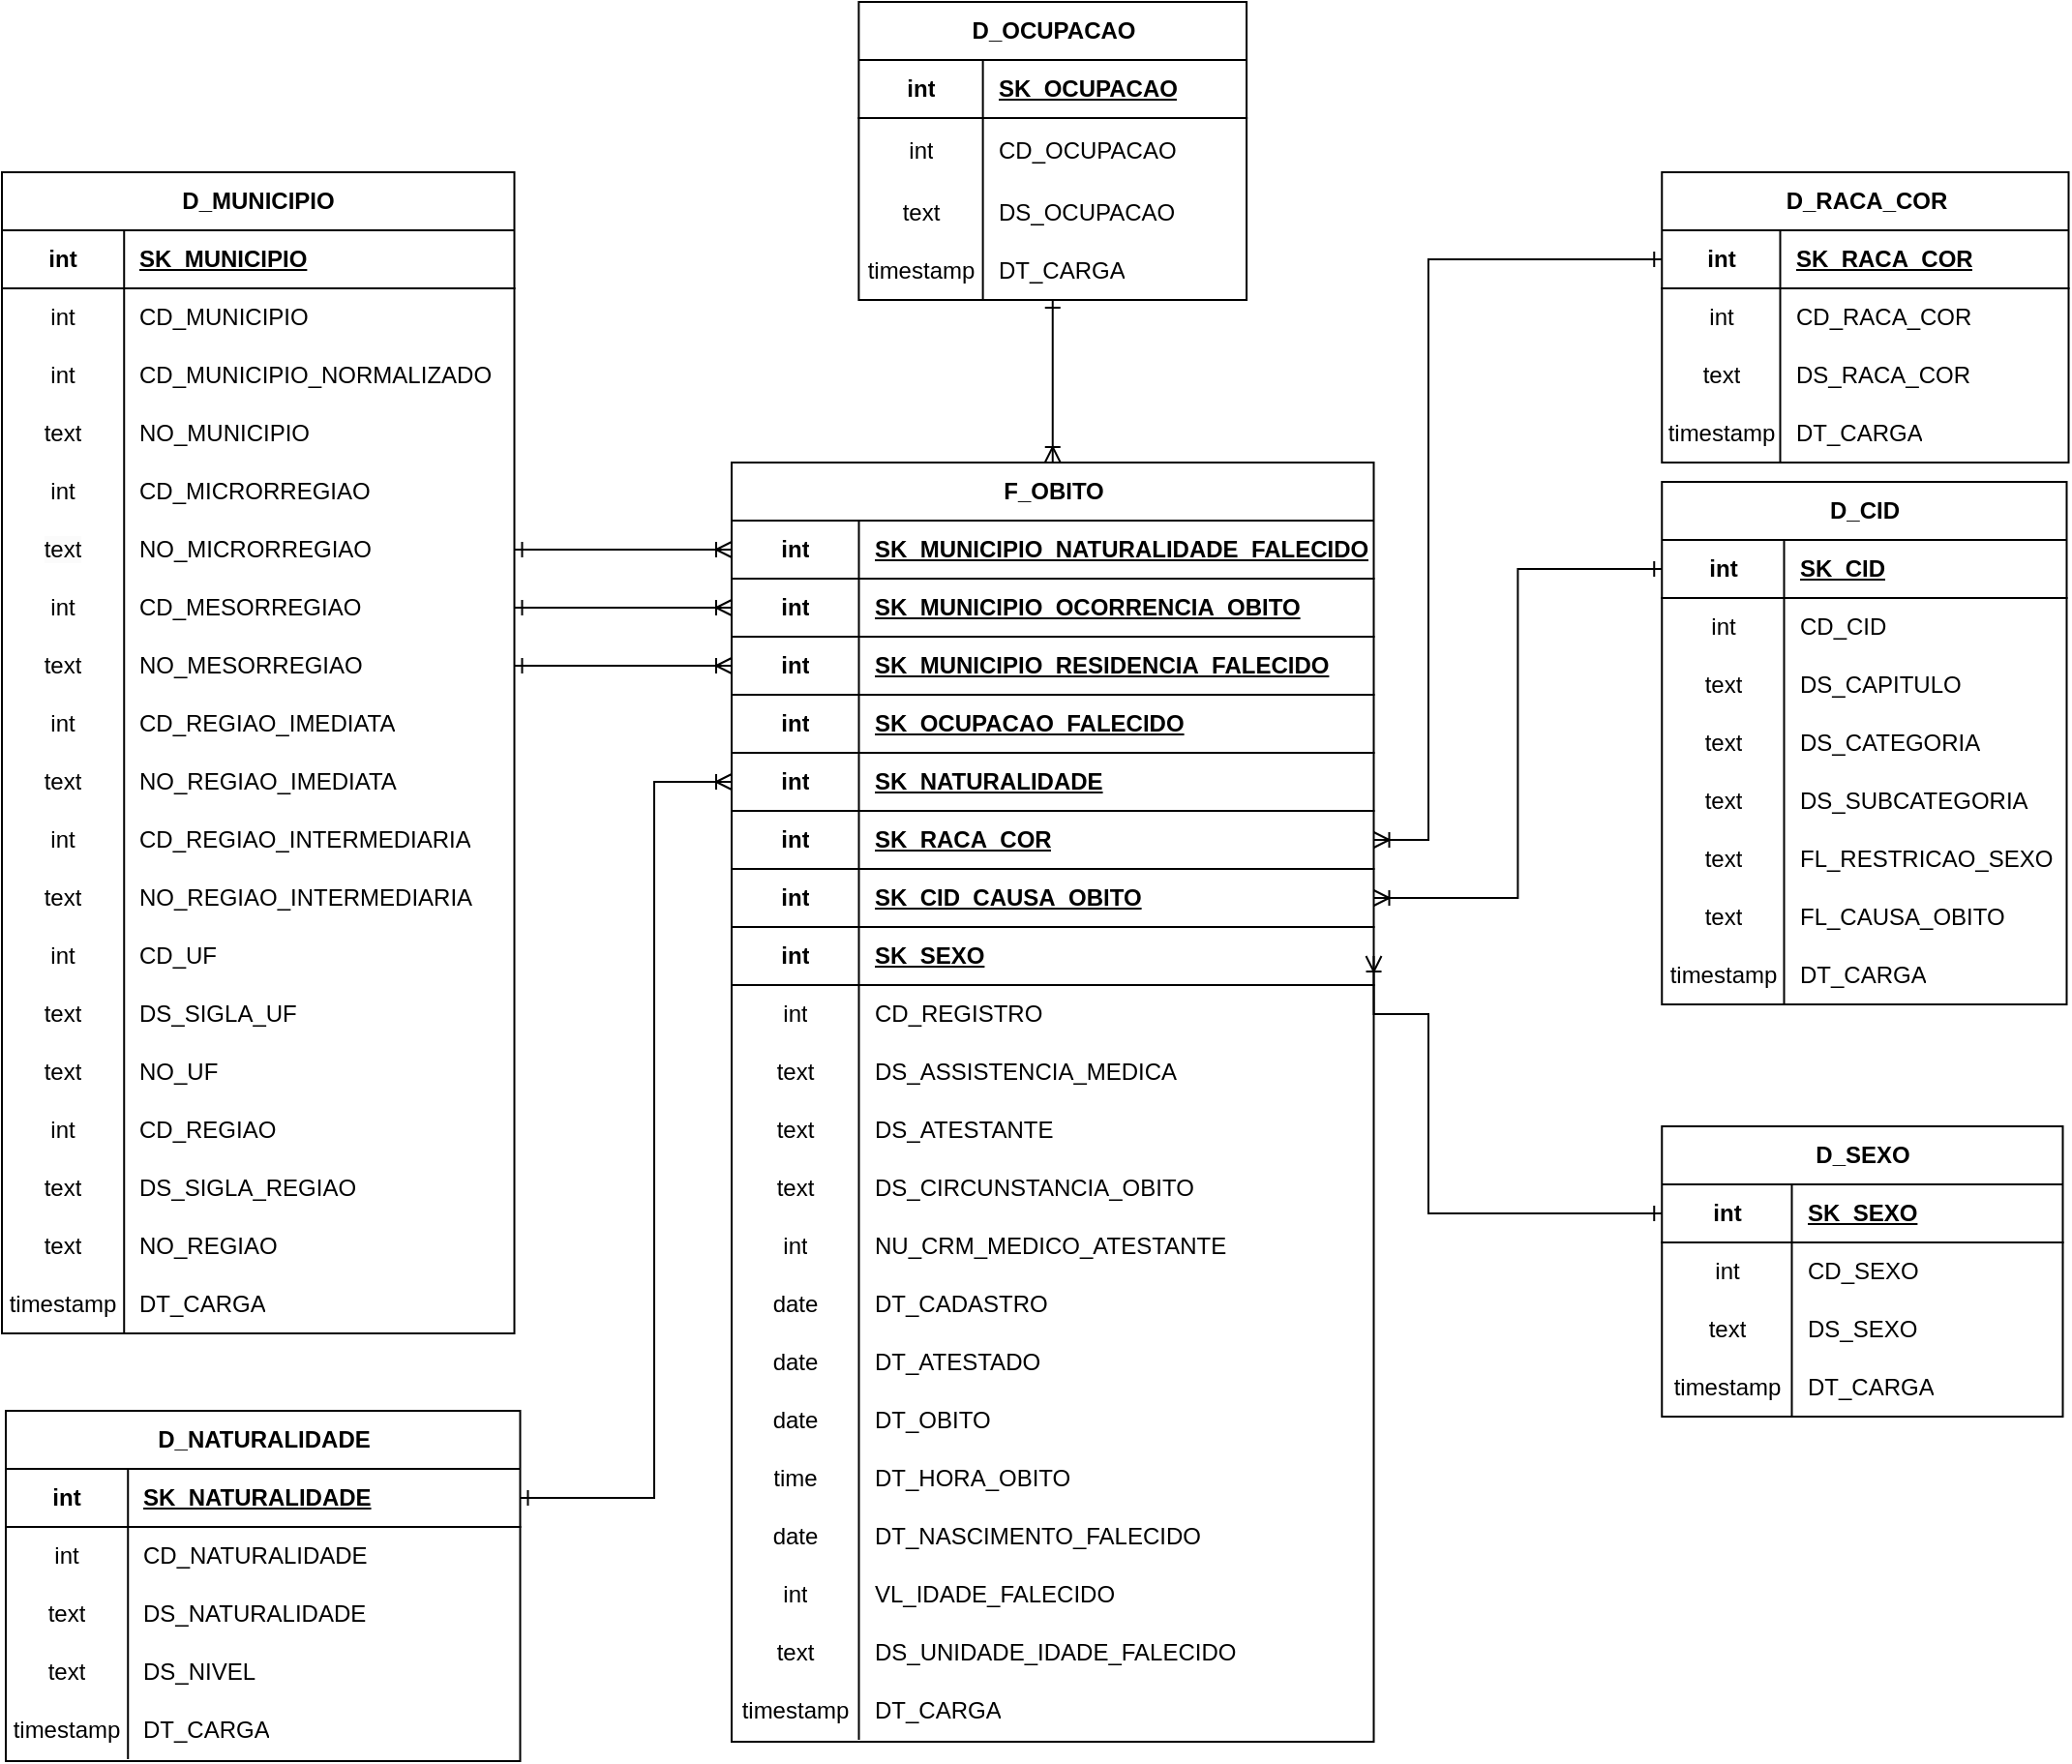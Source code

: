 <mxfile version="21.4.0" type="onedrive">
  <diagram name="Página-1" id="JLpca_fODTG9kncMRsuH">
    <mxGraphModel grid="0" page="0" gridSize="10" guides="1" tooltips="1" connect="1" arrows="1" fold="1" pageScale="1" pageWidth="827" pageHeight="1169" math="0" shadow="0">
      <root>
        <mxCell id="0" />
        <mxCell id="1" parent="0" />
        <mxCell id="sp3-Dj7ySvj-2ZNdz22l-1" value="D_MUNICIPIO" style="shape=table;startSize=30;container=1;collapsible=1;childLayout=tableLayout;fixedRows=1;rowLines=0;fontStyle=1;align=center;resizeLast=1;html=1;" vertex="1" parent="1">
          <mxGeometry x="103" y="200" width="264.75" height="600" as="geometry" />
        </mxCell>
        <mxCell id="sp3-Dj7ySvj-2ZNdz22l-2" value="" style="shape=tableRow;horizontal=0;startSize=0;swimlaneHead=0;swimlaneBody=0;fillColor=none;collapsible=0;dropTarget=0;points=[[0,0.5],[1,0.5]];portConstraint=eastwest;top=0;left=0;right=0;bottom=1;" vertex="1" parent="sp3-Dj7ySvj-2ZNdz22l-1">
          <mxGeometry y="30" width="264.75" height="30" as="geometry" />
        </mxCell>
        <mxCell id="sp3-Dj7ySvj-2ZNdz22l-3" value="int" style="shape=partialRectangle;connectable=0;fillColor=none;top=0;left=0;bottom=0;right=0;fontStyle=1;overflow=hidden;whiteSpace=wrap;html=1;" vertex="1" parent="sp3-Dj7ySvj-2ZNdz22l-2">
          <mxGeometry width="63.12" height="30" as="geometry">
            <mxRectangle width="63.12" height="30" as="alternateBounds" />
          </mxGeometry>
        </mxCell>
        <mxCell id="sp3-Dj7ySvj-2ZNdz22l-4" value="SK_MUNICIPIO" style="shape=partialRectangle;connectable=0;fillColor=none;top=0;left=0;bottom=0;right=0;align=left;spacingLeft=6;fontStyle=5;overflow=hidden;whiteSpace=wrap;html=1;" vertex="1" parent="sp3-Dj7ySvj-2ZNdz22l-2">
          <mxGeometry x="63.12" width="201.63" height="30" as="geometry">
            <mxRectangle width="201.63" height="30" as="alternateBounds" />
          </mxGeometry>
        </mxCell>
        <mxCell id="sp3-Dj7ySvj-2ZNdz22l-5" value="" style="shape=tableRow;horizontal=0;startSize=0;swimlaneHead=0;swimlaneBody=0;fillColor=none;collapsible=0;dropTarget=0;points=[[0,0.5],[1,0.5]];portConstraint=eastwest;top=0;left=0;right=0;bottom=0;" vertex="1" parent="sp3-Dj7ySvj-2ZNdz22l-1">
          <mxGeometry y="60" width="264.75" height="30" as="geometry" />
        </mxCell>
        <mxCell id="sp3-Dj7ySvj-2ZNdz22l-6" value="int" style="shape=partialRectangle;connectable=0;fillColor=none;top=0;left=0;bottom=0;right=0;editable=1;overflow=hidden;whiteSpace=wrap;html=1;" vertex="1" parent="sp3-Dj7ySvj-2ZNdz22l-5">
          <mxGeometry width="63.12" height="30" as="geometry">
            <mxRectangle width="63.12" height="30" as="alternateBounds" />
          </mxGeometry>
        </mxCell>
        <mxCell id="sp3-Dj7ySvj-2ZNdz22l-7" value="CD_MUNICIPIO" style="shape=partialRectangle;connectable=0;fillColor=none;top=0;left=0;bottom=0;right=0;align=left;spacingLeft=6;overflow=hidden;whiteSpace=wrap;html=1;" vertex="1" parent="sp3-Dj7ySvj-2ZNdz22l-5">
          <mxGeometry x="63.12" width="201.63" height="30" as="geometry">
            <mxRectangle width="201.63" height="30" as="alternateBounds" />
          </mxGeometry>
        </mxCell>
        <mxCell id="brPxsk8IGwplFWiXC2PT-1" value="" style="shape=tableRow;horizontal=0;startSize=0;swimlaneHead=0;swimlaneBody=0;fillColor=none;collapsible=0;dropTarget=0;points=[[0,0.5],[1,0.5]];portConstraint=eastwest;top=0;left=0;right=0;bottom=0;" vertex="1" parent="sp3-Dj7ySvj-2ZNdz22l-1">
          <mxGeometry y="90" width="264.75" height="30" as="geometry" />
        </mxCell>
        <mxCell id="brPxsk8IGwplFWiXC2PT-2" value="int" style="shape=partialRectangle;connectable=0;fillColor=none;top=0;left=0;bottom=0;right=0;editable=1;overflow=hidden;whiteSpace=wrap;html=1;" vertex="1" parent="brPxsk8IGwplFWiXC2PT-1">
          <mxGeometry width="63.12" height="30" as="geometry">
            <mxRectangle width="63.12" height="30" as="alternateBounds" />
          </mxGeometry>
        </mxCell>
        <mxCell id="brPxsk8IGwplFWiXC2PT-3" value="CD_MUNICIPIO_NORMALIZADO" style="shape=partialRectangle;connectable=0;fillColor=none;top=0;left=0;bottom=0;right=0;align=left;spacingLeft=6;overflow=hidden;whiteSpace=wrap;html=1;" vertex="1" parent="brPxsk8IGwplFWiXC2PT-1">
          <mxGeometry x="63.12" width="201.63" height="30" as="geometry">
            <mxRectangle width="201.63" height="30" as="alternateBounds" />
          </mxGeometry>
        </mxCell>
        <mxCell id="sp3-Dj7ySvj-2ZNdz22l-8" value="" style="shape=tableRow;horizontal=0;startSize=0;swimlaneHead=0;swimlaneBody=0;fillColor=none;collapsible=0;dropTarget=0;points=[[0,0.5],[1,0.5]];portConstraint=eastwest;top=0;left=0;right=0;bottom=0;" vertex="1" parent="sp3-Dj7ySvj-2ZNdz22l-1">
          <mxGeometry y="120" width="264.75" height="30" as="geometry" />
        </mxCell>
        <mxCell id="sp3-Dj7ySvj-2ZNdz22l-9" value="text" style="shape=partialRectangle;connectable=0;fillColor=none;top=0;left=0;bottom=0;right=0;editable=1;overflow=hidden;whiteSpace=wrap;html=1;" vertex="1" parent="sp3-Dj7ySvj-2ZNdz22l-8">
          <mxGeometry width="63.12" height="30" as="geometry">
            <mxRectangle width="63.12" height="30" as="alternateBounds" />
          </mxGeometry>
        </mxCell>
        <mxCell id="sp3-Dj7ySvj-2ZNdz22l-10" value="NO_MUNICIPIO" style="shape=partialRectangle;connectable=0;fillColor=none;top=0;left=0;bottom=0;right=0;align=left;spacingLeft=6;overflow=hidden;whiteSpace=wrap;html=1;" vertex="1" parent="sp3-Dj7ySvj-2ZNdz22l-8">
          <mxGeometry x="63.12" width="201.63" height="30" as="geometry">
            <mxRectangle width="201.63" height="30" as="alternateBounds" />
          </mxGeometry>
        </mxCell>
        <mxCell id="sp3-Dj7ySvj-2ZNdz22l-143" value="" style="shape=tableRow;horizontal=0;startSize=0;swimlaneHead=0;swimlaneBody=0;fillColor=none;collapsible=0;dropTarget=0;points=[[0,0.5],[1,0.5]];portConstraint=eastwest;top=0;left=0;right=0;bottom=0;" vertex="1" parent="sp3-Dj7ySvj-2ZNdz22l-1">
          <mxGeometry y="150" width="264.75" height="30" as="geometry" />
        </mxCell>
        <mxCell id="sp3-Dj7ySvj-2ZNdz22l-144" value="int" style="shape=partialRectangle;connectable=0;fillColor=none;top=0;left=0;bottom=0;right=0;editable=1;overflow=hidden;whiteSpace=wrap;html=1;" vertex="1" parent="sp3-Dj7ySvj-2ZNdz22l-143">
          <mxGeometry width="63.12" height="30" as="geometry">
            <mxRectangle width="63.12" height="30" as="alternateBounds" />
          </mxGeometry>
        </mxCell>
        <mxCell id="sp3-Dj7ySvj-2ZNdz22l-145" value="CD_MICRORREGIAO" style="shape=partialRectangle;connectable=0;fillColor=none;top=0;left=0;bottom=0;right=0;align=left;spacingLeft=6;overflow=hidden;whiteSpace=wrap;html=1;" vertex="1" parent="sp3-Dj7ySvj-2ZNdz22l-143">
          <mxGeometry x="63.12" width="201.63" height="30" as="geometry">
            <mxRectangle width="201.63" height="30" as="alternateBounds" />
          </mxGeometry>
        </mxCell>
        <mxCell id="sp3-Dj7ySvj-2ZNdz22l-146" value="" style="shape=tableRow;horizontal=0;startSize=0;swimlaneHead=0;swimlaneBody=0;fillColor=none;collapsible=0;dropTarget=0;points=[[0,0.5],[1,0.5]];portConstraint=eastwest;top=0;left=0;right=0;bottom=0;" vertex="1" parent="sp3-Dj7ySvj-2ZNdz22l-1">
          <mxGeometry y="180" width="264.75" height="30" as="geometry" />
        </mxCell>
        <mxCell id="sp3-Dj7ySvj-2ZNdz22l-147" value="&lt;span style=&quot;color: rgb(0, 0, 0); font-family: Helvetica; font-size: 12px; font-style: normal; font-variant-ligatures: normal; font-variant-caps: normal; font-weight: 400; letter-spacing: normal; orphans: 2; text-align: center; text-indent: 0px; text-transform: none; widows: 2; word-spacing: 0px; -webkit-text-stroke-width: 0px; background-color: rgb(251, 251, 251); text-decoration-thickness: initial; text-decoration-style: initial; text-decoration-color: initial; float: none; display: inline !important;&quot;&gt;text&lt;/span&gt;" style="shape=partialRectangle;connectable=0;fillColor=none;top=0;left=0;bottom=0;right=0;editable=1;overflow=hidden;whiteSpace=wrap;html=1;" vertex="1" parent="sp3-Dj7ySvj-2ZNdz22l-146">
          <mxGeometry width="63.12" height="30" as="geometry">
            <mxRectangle width="63.12" height="30" as="alternateBounds" />
          </mxGeometry>
        </mxCell>
        <mxCell id="sp3-Dj7ySvj-2ZNdz22l-148" value="NO_MICRORREGIAO" style="shape=partialRectangle;connectable=0;fillColor=none;top=0;left=0;bottom=0;right=0;align=left;spacingLeft=6;overflow=hidden;whiteSpace=wrap;html=1;" vertex="1" parent="sp3-Dj7ySvj-2ZNdz22l-146">
          <mxGeometry x="63.12" width="201.63" height="30" as="geometry">
            <mxRectangle width="201.63" height="30" as="alternateBounds" />
          </mxGeometry>
        </mxCell>
        <mxCell id="sp3-Dj7ySvj-2ZNdz22l-149" value="" style="shape=tableRow;horizontal=0;startSize=0;swimlaneHead=0;swimlaneBody=0;fillColor=none;collapsible=0;dropTarget=0;points=[[0,0.5],[1,0.5]];portConstraint=eastwest;top=0;left=0;right=0;bottom=0;" vertex="1" parent="sp3-Dj7ySvj-2ZNdz22l-1">
          <mxGeometry y="210" width="264.75" height="30" as="geometry" />
        </mxCell>
        <mxCell id="sp3-Dj7ySvj-2ZNdz22l-150" value="int" style="shape=partialRectangle;connectable=0;fillColor=none;top=0;left=0;bottom=0;right=0;editable=1;overflow=hidden;whiteSpace=wrap;html=1;" vertex="1" parent="sp3-Dj7ySvj-2ZNdz22l-149">
          <mxGeometry width="63.12" height="30" as="geometry">
            <mxRectangle width="63.12" height="30" as="alternateBounds" />
          </mxGeometry>
        </mxCell>
        <mxCell id="sp3-Dj7ySvj-2ZNdz22l-151" value="CD_MESORREGIAO" style="shape=partialRectangle;connectable=0;fillColor=none;top=0;left=0;bottom=0;right=0;align=left;spacingLeft=6;overflow=hidden;whiteSpace=wrap;html=1;" vertex="1" parent="sp3-Dj7ySvj-2ZNdz22l-149">
          <mxGeometry x="63.12" width="201.63" height="30" as="geometry">
            <mxRectangle width="201.63" height="30" as="alternateBounds" />
          </mxGeometry>
        </mxCell>
        <mxCell id="sp3-Dj7ySvj-2ZNdz22l-152" value="" style="shape=tableRow;horizontal=0;startSize=0;swimlaneHead=0;swimlaneBody=0;fillColor=none;collapsible=0;dropTarget=0;points=[[0,0.5],[1,0.5]];portConstraint=eastwest;top=0;left=0;right=0;bottom=0;" vertex="1" parent="sp3-Dj7ySvj-2ZNdz22l-1">
          <mxGeometry y="240" width="264.75" height="30" as="geometry" />
        </mxCell>
        <mxCell id="sp3-Dj7ySvj-2ZNdz22l-153" value="text" style="shape=partialRectangle;connectable=0;fillColor=none;top=0;left=0;bottom=0;right=0;editable=1;overflow=hidden;whiteSpace=wrap;html=1;" vertex="1" parent="sp3-Dj7ySvj-2ZNdz22l-152">
          <mxGeometry width="63.12" height="30" as="geometry">
            <mxRectangle width="63.12" height="30" as="alternateBounds" />
          </mxGeometry>
        </mxCell>
        <mxCell id="sp3-Dj7ySvj-2ZNdz22l-154" value="NO_MESORREGIAO" style="shape=partialRectangle;connectable=0;fillColor=none;top=0;left=0;bottom=0;right=0;align=left;spacingLeft=6;overflow=hidden;whiteSpace=wrap;html=1;" vertex="1" parent="sp3-Dj7ySvj-2ZNdz22l-152">
          <mxGeometry x="63.12" width="201.63" height="30" as="geometry">
            <mxRectangle width="201.63" height="30" as="alternateBounds" />
          </mxGeometry>
        </mxCell>
        <mxCell id="sp3-Dj7ySvj-2ZNdz22l-155" value="" style="shape=tableRow;horizontal=0;startSize=0;swimlaneHead=0;swimlaneBody=0;fillColor=none;collapsible=0;dropTarget=0;points=[[0,0.5],[1,0.5]];portConstraint=eastwest;top=0;left=0;right=0;bottom=0;" vertex="1" parent="sp3-Dj7ySvj-2ZNdz22l-1">
          <mxGeometry y="270" width="264.75" height="30" as="geometry" />
        </mxCell>
        <mxCell id="sp3-Dj7ySvj-2ZNdz22l-156" value="int" style="shape=partialRectangle;connectable=0;fillColor=none;top=0;left=0;bottom=0;right=0;editable=1;overflow=hidden;whiteSpace=wrap;html=1;" vertex="1" parent="sp3-Dj7ySvj-2ZNdz22l-155">
          <mxGeometry width="63.12" height="30" as="geometry">
            <mxRectangle width="63.12" height="30" as="alternateBounds" />
          </mxGeometry>
        </mxCell>
        <mxCell id="sp3-Dj7ySvj-2ZNdz22l-157" value="CD_REGIAO_IMEDIATA" style="shape=partialRectangle;connectable=0;fillColor=none;top=0;left=0;bottom=0;right=0;align=left;spacingLeft=6;overflow=hidden;whiteSpace=wrap;html=1;" vertex="1" parent="sp3-Dj7ySvj-2ZNdz22l-155">
          <mxGeometry x="63.12" width="201.63" height="30" as="geometry">
            <mxRectangle width="201.63" height="30" as="alternateBounds" />
          </mxGeometry>
        </mxCell>
        <mxCell id="sp3-Dj7ySvj-2ZNdz22l-158" value="" style="shape=tableRow;horizontal=0;startSize=0;swimlaneHead=0;swimlaneBody=0;fillColor=none;collapsible=0;dropTarget=0;points=[[0,0.5],[1,0.5]];portConstraint=eastwest;top=0;left=0;right=0;bottom=0;" vertex="1" parent="sp3-Dj7ySvj-2ZNdz22l-1">
          <mxGeometry y="300" width="264.75" height="30" as="geometry" />
        </mxCell>
        <mxCell id="sp3-Dj7ySvj-2ZNdz22l-159" value="text" style="shape=partialRectangle;connectable=0;fillColor=none;top=0;left=0;bottom=0;right=0;editable=1;overflow=hidden;whiteSpace=wrap;html=1;" vertex="1" parent="sp3-Dj7ySvj-2ZNdz22l-158">
          <mxGeometry width="63.12" height="30" as="geometry">
            <mxRectangle width="63.12" height="30" as="alternateBounds" />
          </mxGeometry>
        </mxCell>
        <mxCell id="sp3-Dj7ySvj-2ZNdz22l-160" value="NO_REGIAO_IMEDIATA" style="shape=partialRectangle;connectable=0;fillColor=none;top=0;left=0;bottom=0;right=0;align=left;spacingLeft=6;overflow=hidden;whiteSpace=wrap;html=1;" vertex="1" parent="sp3-Dj7ySvj-2ZNdz22l-158">
          <mxGeometry x="63.12" width="201.63" height="30" as="geometry">
            <mxRectangle width="201.63" height="30" as="alternateBounds" />
          </mxGeometry>
        </mxCell>
        <mxCell id="sp3-Dj7ySvj-2ZNdz22l-161" value="" style="shape=tableRow;horizontal=0;startSize=0;swimlaneHead=0;swimlaneBody=0;fillColor=none;collapsible=0;dropTarget=0;points=[[0,0.5],[1,0.5]];portConstraint=eastwest;top=0;left=0;right=0;bottom=0;" vertex="1" parent="sp3-Dj7ySvj-2ZNdz22l-1">
          <mxGeometry y="330" width="264.75" height="30" as="geometry" />
        </mxCell>
        <mxCell id="sp3-Dj7ySvj-2ZNdz22l-162" value="int" style="shape=partialRectangle;connectable=0;fillColor=none;top=0;left=0;bottom=0;right=0;editable=1;overflow=hidden;whiteSpace=wrap;html=1;" vertex="1" parent="sp3-Dj7ySvj-2ZNdz22l-161">
          <mxGeometry width="63.12" height="30" as="geometry">
            <mxRectangle width="63.12" height="30" as="alternateBounds" />
          </mxGeometry>
        </mxCell>
        <mxCell id="sp3-Dj7ySvj-2ZNdz22l-163" value="CD_REGIAO_INTERMEDIARIA" style="shape=partialRectangle;connectable=0;fillColor=none;top=0;left=0;bottom=0;right=0;align=left;spacingLeft=6;overflow=hidden;whiteSpace=wrap;html=1;" vertex="1" parent="sp3-Dj7ySvj-2ZNdz22l-161">
          <mxGeometry x="63.12" width="201.63" height="30" as="geometry">
            <mxRectangle width="201.63" height="30" as="alternateBounds" />
          </mxGeometry>
        </mxCell>
        <mxCell id="sp3-Dj7ySvj-2ZNdz22l-164" value="" style="shape=tableRow;horizontal=0;startSize=0;swimlaneHead=0;swimlaneBody=0;fillColor=none;collapsible=0;dropTarget=0;points=[[0,0.5],[1,0.5]];portConstraint=eastwest;top=0;left=0;right=0;bottom=0;" vertex="1" parent="sp3-Dj7ySvj-2ZNdz22l-1">
          <mxGeometry y="360" width="264.75" height="30" as="geometry" />
        </mxCell>
        <mxCell id="sp3-Dj7ySvj-2ZNdz22l-165" value="text" style="shape=partialRectangle;connectable=0;fillColor=none;top=0;left=0;bottom=0;right=0;editable=1;overflow=hidden;whiteSpace=wrap;html=1;" vertex="1" parent="sp3-Dj7ySvj-2ZNdz22l-164">
          <mxGeometry width="63.12" height="30" as="geometry">
            <mxRectangle width="63.12" height="30" as="alternateBounds" />
          </mxGeometry>
        </mxCell>
        <mxCell id="sp3-Dj7ySvj-2ZNdz22l-166" value="NO_REGIAO_INTERMEDIARIA" style="shape=partialRectangle;connectable=0;fillColor=none;top=0;left=0;bottom=0;right=0;align=left;spacingLeft=6;overflow=hidden;whiteSpace=wrap;html=1;" vertex="1" parent="sp3-Dj7ySvj-2ZNdz22l-164">
          <mxGeometry x="63.12" width="201.63" height="30" as="geometry">
            <mxRectangle width="201.63" height="30" as="alternateBounds" />
          </mxGeometry>
        </mxCell>
        <mxCell id="sp3-Dj7ySvj-2ZNdz22l-167" value="" style="shape=tableRow;horizontal=0;startSize=0;swimlaneHead=0;swimlaneBody=0;fillColor=none;collapsible=0;dropTarget=0;points=[[0,0.5],[1,0.5]];portConstraint=eastwest;top=0;left=0;right=0;bottom=0;" vertex="1" parent="sp3-Dj7ySvj-2ZNdz22l-1">
          <mxGeometry y="390" width="264.75" height="30" as="geometry" />
        </mxCell>
        <mxCell id="sp3-Dj7ySvj-2ZNdz22l-168" value="int" style="shape=partialRectangle;connectable=0;fillColor=none;top=0;left=0;bottom=0;right=0;editable=1;overflow=hidden;whiteSpace=wrap;html=1;" vertex="1" parent="sp3-Dj7ySvj-2ZNdz22l-167">
          <mxGeometry width="63.12" height="30" as="geometry">
            <mxRectangle width="63.12" height="30" as="alternateBounds" />
          </mxGeometry>
        </mxCell>
        <mxCell id="sp3-Dj7ySvj-2ZNdz22l-169" value="CD_UF" style="shape=partialRectangle;connectable=0;fillColor=none;top=0;left=0;bottom=0;right=0;align=left;spacingLeft=6;overflow=hidden;whiteSpace=wrap;html=1;" vertex="1" parent="sp3-Dj7ySvj-2ZNdz22l-167">
          <mxGeometry x="63.12" width="201.63" height="30" as="geometry">
            <mxRectangle width="201.63" height="30" as="alternateBounds" />
          </mxGeometry>
        </mxCell>
        <mxCell id="sp3-Dj7ySvj-2ZNdz22l-170" value="" style="shape=tableRow;horizontal=0;startSize=0;swimlaneHead=0;swimlaneBody=0;fillColor=none;collapsible=0;dropTarget=0;points=[[0,0.5],[1,0.5]];portConstraint=eastwest;top=0;left=0;right=0;bottom=0;" vertex="1" parent="sp3-Dj7ySvj-2ZNdz22l-1">
          <mxGeometry y="420" width="264.75" height="30" as="geometry" />
        </mxCell>
        <mxCell id="sp3-Dj7ySvj-2ZNdz22l-171" value="text" style="shape=partialRectangle;connectable=0;fillColor=none;top=0;left=0;bottom=0;right=0;editable=1;overflow=hidden;whiteSpace=wrap;html=1;" vertex="1" parent="sp3-Dj7ySvj-2ZNdz22l-170">
          <mxGeometry width="63.12" height="30" as="geometry">
            <mxRectangle width="63.12" height="30" as="alternateBounds" />
          </mxGeometry>
        </mxCell>
        <mxCell id="sp3-Dj7ySvj-2ZNdz22l-172" value="DS_SIGLA_UF" style="shape=partialRectangle;connectable=0;fillColor=none;top=0;left=0;bottom=0;right=0;align=left;spacingLeft=6;overflow=hidden;whiteSpace=wrap;html=1;" vertex="1" parent="sp3-Dj7ySvj-2ZNdz22l-170">
          <mxGeometry x="63.12" width="201.63" height="30" as="geometry">
            <mxRectangle width="201.63" height="30" as="alternateBounds" />
          </mxGeometry>
        </mxCell>
        <mxCell id="sp3-Dj7ySvj-2ZNdz22l-173" value="" style="shape=tableRow;horizontal=0;startSize=0;swimlaneHead=0;swimlaneBody=0;fillColor=none;collapsible=0;dropTarget=0;points=[[0,0.5],[1,0.5]];portConstraint=eastwest;top=0;left=0;right=0;bottom=0;" vertex="1" parent="sp3-Dj7ySvj-2ZNdz22l-1">
          <mxGeometry y="450" width="264.75" height="30" as="geometry" />
        </mxCell>
        <mxCell id="sp3-Dj7ySvj-2ZNdz22l-174" value="text" style="shape=partialRectangle;connectable=0;fillColor=none;top=0;left=0;bottom=0;right=0;editable=1;overflow=hidden;whiteSpace=wrap;html=1;" vertex="1" parent="sp3-Dj7ySvj-2ZNdz22l-173">
          <mxGeometry width="63.12" height="30" as="geometry">
            <mxRectangle width="63.12" height="30" as="alternateBounds" />
          </mxGeometry>
        </mxCell>
        <mxCell id="sp3-Dj7ySvj-2ZNdz22l-175" value="NO_UF" style="shape=partialRectangle;connectable=0;fillColor=none;top=0;left=0;bottom=0;right=0;align=left;spacingLeft=6;overflow=hidden;whiteSpace=wrap;html=1;" vertex="1" parent="sp3-Dj7ySvj-2ZNdz22l-173">
          <mxGeometry x="63.12" width="201.63" height="30" as="geometry">
            <mxRectangle width="201.63" height="30" as="alternateBounds" />
          </mxGeometry>
        </mxCell>
        <mxCell id="sp3-Dj7ySvj-2ZNdz22l-179" value="" style="shape=tableRow;horizontal=0;startSize=0;swimlaneHead=0;swimlaneBody=0;fillColor=none;collapsible=0;dropTarget=0;points=[[0,0.5],[1,0.5]];portConstraint=eastwest;top=0;left=0;right=0;bottom=0;" vertex="1" parent="sp3-Dj7ySvj-2ZNdz22l-1">
          <mxGeometry y="480" width="264.75" height="30" as="geometry" />
        </mxCell>
        <mxCell id="sp3-Dj7ySvj-2ZNdz22l-180" value="int" style="shape=partialRectangle;connectable=0;fillColor=none;top=0;left=0;bottom=0;right=0;editable=1;overflow=hidden;whiteSpace=wrap;html=1;" vertex="1" parent="sp3-Dj7ySvj-2ZNdz22l-179">
          <mxGeometry width="63.12" height="30" as="geometry">
            <mxRectangle width="63.12" height="30" as="alternateBounds" />
          </mxGeometry>
        </mxCell>
        <mxCell id="sp3-Dj7ySvj-2ZNdz22l-181" value="CD_REGIAO" style="shape=partialRectangle;connectable=0;fillColor=none;top=0;left=0;bottom=0;right=0;align=left;spacingLeft=6;overflow=hidden;whiteSpace=wrap;html=1;" vertex="1" parent="sp3-Dj7ySvj-2ZNdz22l-179">
          <mxGeometry x="63.12" width="201.63" height="30" as="geometry">
            <mxRectangle width="201.63" height="30" as="alternateBounds" />
          </mxGeometry>
        </mxCell>
        <mxCell id="sp3-Dj7ySvj-2ZNdz22l-176" value="" style="shape=tableRow;horizontal=0;startSize=0;swimlaneHead=0;swimlaneBody=0;fillColor=none;collapsible=0;dropTarget=0;points=[[0,0.5],[1,0.5]];portConstraint=eastwest;top=0;left=0;right=0;bottom=0;" vertex="1" parent="sp3-Dj7ySvj-2ZNdz22l-1">
          <mxGeometry y="510" width="264.75" height="30" as="geometry" />
        </mxCell>
        <mxCell id="sp3-Dj7ySvj-2ZNdz22l-177" value="text" style="shape=partialRectangle;connectable=0;fillColor=none;top=0;left=0;bottom=0;right=0;editable=1;overflow=hidden;whiteSpace=wrap;html=1;" vertex="1" parent="sp3-Dj7ySvj-2ZNdz22l-176">
          <mxGeometry width="63.12" height="30" as="geometry">
            <mxRectangle width="63.12" height="30" as="alternateBounds" />
          </mxGeometry>
        </mxCell>
        <mxCell id="sp3-Dj7ySvj-2ZNdz22l-178" value="DS_SIGLA_REGIAO" style="shape=partialRectangle;connectable=0;fillColor=none;top=0;left=0;bottom=0;right=0;align=left;spacingLeft=6;overflow=hidden;whiteSpace=wrap;html=1;" vertex="1" parent="sp3-Dj7ySvj-2ZNdz22l-176">
          <mxGeometry x="63.12" width="201.63" height="30" as="geometry">
            <mxRectangle width="201.63" height="30" as="alternateBounds" />
          </mxGeometry>
        </mxCell>
        <mxCell id="sp3-Dj7ySvj-2ZNdz22l-182" value="" style="shape=tableRow;horizontal=0;startSize=0;swimlaneHead=0;swimlaneBody=0;fillColor=none;collapsible=0;dropTarget=0;points=[[0,0.5],[1,0.5]];portConstraint=eastwest;top=0;left=0;right=0;bottom=0;" vertex="1" parent="sp3-Dj7ySvj-2ZNdz22l-1">
          <mxGeometry y="540" width="264.75" height="30" as="geometry" />
        </mxCell>
        <mxCell id="sp3-Dj7ySvj-2ZNdz22l-183" value="text" style="shape=partialRectangle;connectable=0;fillColor=none;top=0;left=0;bottom=0;right=0;editable=1;overflow=hidden;whiteSpace=wrap;html=1;" vertex="1" parent="sp3-Dj7ySvj-2ZNdz22l-182">
          <mxGeometry width="63.12" height="30" as="geometry">
            <mxRectangle width="63.12" height="30" as="alternateBounds" />
          </mxGeometry>
        </mxCell>
        <mxCell id="sp3-Dj7ySvj-2ZNdz22l-184" value="NO_REGIAO" style="shape=partialRectangle;connectable=0;fillColor=none;top=0;left=0;bottom=0;right=0;align=left;spacingLeft=6;overflow=hidden;whiteSpace=wrap;html=1;" vertex="1" parent="sp3-Dj7ySvj-2ZNdz22l-182">
          <mxGeometry x="63.12" width="201.63" height="30" as="geometry">
            <mxRectangle width="201.63" height="30" as="alternateBounds" />
          </mxGeometry>
        </mxCell>
        <mxCell id="f6IeH6BONqkzUOXLLO95-1" value="" style="shape=tableRow;horizontal=0;startSize=0;swimlaneHead=0;swimlaneBody=0;fillColor=none;collapsible=0;dropTarget=0;points=[[0,0.5],[1,0.5]];portConstraint=eastwest;top=0;left=0;right=0;bottom=0;" vertex="1" parent="sp3-Dj7ySvj-2ZNdz22l-1">
          <mxGeometry y="570" width="264.75" height="30" as="geometry" />
        </mxCell>
        <mxCell id="f6IeH6BONqkzUOXLLO95-2" value="timestamp" style="shape=partialRectangle;connectable=0;fillColor=none;top=0;left=0;bottom=0;right=0;editable=1;overflow=hidden;whiteSpace=wrap;html=1;" vertex="1" parent="f6IeH6BONqkzUOXLLO95-1">
          <mxGeometry width="63.12" height="30" as="geometry">
            <mxRectangle width="63.12" height="30" as="alternateBounds" />
          </mxGeometry>
        </mxCell>
        <mxCell id="f6IeH6BONqkzUOXLLO95-3" value="DT_CARGA" style="shape=partialRectangle;connectable=0;fillColor=none;top=0;left=0;bottom=0;right=0;align=left;spacingLeft=6;overflow=hidden;whiteSpace=wrap;html=1;" vertex="1" parent="f6IeH6BONqkzUOXLLO95-1">
          <mxGeometry x="63.12" width="201.63" height="30" as="geometry">
            <mxRectangle width="201.63" height="30" as="alternateBounds" />
          </mxGeometry>
        </mxCell>
        <mxCell id="sp3-Dj7ySvj-2ZNdz22l-27" value="F_OBITO&lt;br&gt;" style="shape=table;startSize=30;container=1;collapsible=1;childLayout=tableLayout;fixedRows=1;rowLines=0;fontStyle=1;align=center;resizeLast=1;html=1;" vertex="1" parent="1">
          <mxGeometry x="480" y="350" width="331.75" height="661" as="geometry" />
        </mxCell>
        <mxCell id="sp3-Dj7ySvj-2ZNdz22l-28" value="" style="shape=tableRow;horizontal=0;startSize=0;swimlaneHead=0;swimlaneBody=0;fillColor=none;collapsible=0;dropTarget=0;points=[[0,0.5],[1,0.5]];portConstraint=eastwest;top=0;left=0;right=0;bottom=1;" vertex="1" parent="sp3-Dj7ySvj-2ZNdz22l-27">
          <mxGeometry y="30" width="331.75" height="30" as="geometry" />
        </mxCell>
        <mxCell id="sp3-Dj7ySvj-2ZNdz22l-29" value="int" style="shape=partialRectangle;connectable=0;fillColor=none;top=0;left=0;bottom=0;right=0;fontStyle=1;overflow=hidden;whiteSpace=wrap;html=1;" vertex="1" parent="sp3-Dj7ySvj-2ZNdz22l-28">
          <mxGeometry width="65.75" height="30" as="geometry">
            <mxRectangle width="65.75" height="30" as="alternateBounds" />
          </mxGeometry>
        </mxCell>
        <mxCell id="sp3-Dj7ySvj-2ZNdz22l-30" value="SK_MUNICIPIO_NATURALIDADE_FALECIDO" style="shape=partialRectangle;connectable=0;fillColor=none;top=0;left=0;bottom=0;right=0;align=left;spacingLeft=6;fontStyle=5;overflow=hidden;whiteSpace=wrap;html=1;" vertex="1" parent="sp3-Dj7ySvj-2ZNdz22l-28">
          <mxGeometry x="65.75" width="266" height="30" as="geometry">
            <mxRectangle width="266" height="30" as="alternateBounds" />
          </mxGeometry>
        </mxCell>
        <mxCell id="CrS7yHIY_uJH4YRPoRPk-16" value="" style="shape=tableRow;horizontal=0;startSize=0;swimlaneHead=0;swimlaneBody=0;fillColor=none;collapsible=0;dropTarget=0;points=[[0,0.5],[1,0.5]];portConstraint=eastwest;top=0;left=0;right=0;bottom=1;" vertex="1" parent="sp3-Dj7ySvj-2ZNdz22l-27">
          <mxGeometry y="60" width="331.75" height="30" as="geometry" />
        </mxCell>
        <mxCell id="CrS7yHIY_uJH4YRPoRPk-17" value="int" style="shape=partialRectangle;connectable=0;fillColor=none;top=0;left=0;bottom=0;right=0;fontStyle=1;overflow=hidden;whiteSpace=wrap;html=1;" vertex="1" parent="CrS7yHIY_uJH4YRPoRPk-16">
          <mxGeometry width="65.75" height="30" as="geometry">
            <mxRectangle width="65.75" height="30" as="alternateBounds" />
          </mxGeometry>
        </mxCell>
        <mxCell id="CrS7yHIY_uJH4YRPoRPk-18" value="SK_MUNICIPIO_OCORRENCIA_OBITO" style="shape=partialRectangle;connectable=0;fillColor=none;top=0;left=0;bottom=0;right=0;align=left;spacingLeft=6;fontStyle=5;overflow=hidden;whiteSpace=wrap;html=1;" vertex="1" parent="CrS7yHIY_uJH4YRPoRPk-16">
          <mxGeometry x="65.75" width="266" height="30" as="geometry">
            <mxRectangle width="266" height="30" as="alternateBounds" />
          </mxGeometry>
        </mxCell>
        <mxCell id="CrS7yHIY_uJH4YRPoRPk-19" value="" style="shape=tableRow;horizontal=0;startSize=0;swimlaneHead=0;swimlaneBody=0;fillColor=none;collapsible=0;dropTarget=0;points=[[0,0.5],[1,0.5]];portConstraint=eastwest;top=0;left=0;right=0;bottom=1;" vertex="1" parent="sp3-Dj7ySvj-2ZNdz22l-27">
          <mxGeometry y="90" width="331.75" height="30" as="geometry" />
        </mxCell>
        <mxCell id="CrS7yHIY_uJH4YRPoRPk-20" value="int" style="shape=partialRectangle;connectable=0;fillColor=none;top=0;left=0;bottom=0;right=0;fontStyle=1;overflow=hidden;whiteSpace=wrap;html=1;" vertex="1" parent="CrS7yHIY_uJH4YRPoRPk-19">
          <mxGeometry width="65.75" height="30" as="geometry">
            <mxRectangle width="65.75" height="30" as="alternateBounds" />
          </mxGeometry>
        </mxCell>
        <mxCell id="CrS7yHIY_uJH4YRPoRPk-21" value="SK_MUNICIPIO_RESIDENCIA_FALECIDO" style="shape=partialRectangle;connectable=0;fillColor=none;top=0;left=0;bottom=0;right=0;align=left;spacingLeft=6;fontStyle=5;overflow=hidden;whiteSpace=wrap;html=1;" vertex="1" parent="CrS7yHIY_uJH4YRPoRPk-19">
          <mxGeometry x="65.75" width="266" height="30" as="geometry">
            <mxRectangle width="266" height="30" as="alternateBounds" />
          </mxGeometry>
        </mxCell>
        <mxCell id="CrS7yHIY_uJH4YRPoRPk-24" value="" style="shape=tableRow;horizontal=0;startSize=0;swimlaneHead=0;swimlaneBody=0;fillColor=none;collapsible=0;dropTarget=0;points=[[0,0.5],[1,0.5]];portConstraint=eastwest;top=0;left=0;right=0;bottom=1;" vertex="1" parent="sp3-Dj7ySvj-2ZNdz22l-27">
          <mxGeometry y="120" width="331.75" height="30" as="geometry" />
        </mxCell>
        <mxCell id="CrS7yHIY_uJH4YRPoRPk-25" value="int" style="shape=partialRectangle;connectable=0;fillColor=none;top=0;left=0;bottom=0;right=0;fontStyle=1;overflow=hidden;whiteSpace=wrap;html=1;" vertex="1" parent="CrS7yHIY_uJH4YRPoRPk-24">
          <mxGeometry width="65.75" height="30" as="geometry">
            <mxRectangle width="65.75" height="30" as="alternateBounds" />
          </mxGeometry>
        </mxCell>
        <mxCell id="CrS7yHIY_uJH4YRPoRPk-26" value="SK_OCUPACAO_FALECIDO" style="shape=partialRectangle;connectable=0;fillColor=none;top=0;left=0;bottom=0;right=0;align=left;spacingLeft=6;fontStyle=5;overflow=hidden;whiteSpace=wrap;html=1;" vertex="1" parent="CrS7yHIY_uJH4YRPoRPk-24">
          <mxGeometry x="65.75" width="266" height="30" as="geometry">
            <mxRectangle width="266" height="30" as="alternateBounds" />
          </mxGeometry>
        </mxCell>
        <mxCell id="CrS7yHIY_uJH4YRPoRPk-36" value="" style="shape=tableRow;horizontal=0;startSize=0;swimlaneHead=0;swimlaneBody=0;fillColor=none;collapsible=0;dropTarget=0;points=[[0,0.5],[1,0.5]];portConstraint=eastwest;top=0;left=0;right=0;bottom=1;" vertex="1" parent="sp3-Dj7ySvj-2ZNdz22l-27">
          <mxGeometry y="150" width="331.75" height="30" as="geometry" />
        </mxCell>
        <mxCell id="CrS7yHIY_uJH4YRPoRPk-37" value="int" style="shape=partialRectangle;connectable=0;fillColor=none;top=0;left=0;bottom=0;right=0;fontStyle=1;overflow=hidden;whiteSpace=wrap;html=1;" vertex="1" parent="CrS7yHIY_uJH4YRPoRPk-36">
          <mxGeometry width="65.75" height="30" as="geometry">
            <mxRectangle width="65.75" height="30" as="alternateBounds" />
          </mxGeometry>
        </mxCell>
        <mxCell id="CrS7yHIY_uJH4YRPoRPk-38" value="SK_NATURALIDADE" style="shape=partialRectangle;connectable=0;fillColor=none;top=0;left=0;bottom=0;right=0;align=left;spacingLeft=6;fontStyle=5;overflow=hidden;whiteSpace=wrap;html=1;" vertex="1" parent="CrS7yHIY_uJH4YRPoRPk-36">
          <mxGeometry x="65.75" width="266" height="30" as="geometry">
            <mxRectangle width="266" height="30" as="alternateBounds" />
          </mxGeometry>
        </mxCell>
        <mxCell id="CrS7yHIY_uJH4YRPoRPk-91" value="" style="shape=tableRow;horizontal=0;startSize=0;swimlaneHead=0;swimlaneBody=0;fillColor=none;collapsible=0;dropTarget=0;points=[[0,0.5],[1,0.5]];portConstraint=eastwest;top=0;left=0;right=0;bottom=1;" vertex="1" parent="sp3-Dj7ySvj-2ZNdz22l-27">
          <mxGeometry y="180" width="331.75" height="30" as="geometry" />
        </mxCell>
        <mxCell id="CrS7yHIY_uJH4YRPoRPk-92" value="int" style="shape=partialRectangle;connectable=0;fillColor=none;top=0;left=0;bottom=0;right=0;fontStyle=1;overflow=hidden;whiteSpace=wrap;html=1;" vertex="1" parent="CrS7yHIY_uJH4YRPoRPk-91">
          <mxGeometry width="65.75" height="30" as="geometry">
            <mxRectangle width="65.75" height="30" as="alternateBounds" />
          </mxGeometry>
        </mxCell>
        <mxCell id="CrS7yHIY_uJH4YRPoRPk-93" value="SK_RACA_COR" style="shape=partialRectangle;connectable=0;fillColor=none;top=0;left=0;bottom=0;right=0;align=left;spacingLeft=6;fontStyle=5;overflow=hidden;whiteSpace=wrap;html=1;" vertex="1" parent="CrS7yHIY_uJH4YRPoRPk-91">
          <mxGeometry x="65.75" width="266" height="30" as="geometry">
            <mxRectangle width="266" height="30" as="alternateBounds" />
          </mxGeometry>
        </mxCell>
        <mxCell id="CrS7yHIY_uJH4YRPoRPk-32" value="" style="shape=tableRow;horizontal=0;startSize=0;swimlaneHead=0;swimlaneBody=0;fillColor=none;collapsible=0;dropTarget=0;points=[[0,0.5],[1,0.5]];portConstraint=eastwest;top=0;left=0;right=0;bottom=1;" vertex="1" parent="sp3-Dj7ySvj-2ZNdz22l-27">
          <mxGeometry y="210" width="331.75" height="30" as="geometry" />
        </mxCell>
        <mxCell id="CrS7yHIY_uJH4YRPoRPk-33" value="int" style="shape=partialRectangle;connectable=0;fillColor=none;top=0;left=0;bottom=0;right=0;fontStyle=1;overflow=hidden;whiteSpace=wrap;html=1;" vertex="1" parent="CrS7yHIY_uJH4YRPoRPk-32">
          <mxGeometry width="65.75" height="30" as="geometry">
            <mxRectangle width="65.75" height="30" as="alternateBounds" />
          </mxGeometry>
        </mxCell>
        <mxCell id="CrS7yHIY_uJH4YRPoRPk-34" value="SK_CID_CAUSA_OBITO" style="shape=partialRectangle;connectable=0;fillColor=none;top=0;left=0;bottom=0;right=0;align=left;spacingLeft=6;fontStyle=5;overflow=hidden;whiteSpace=wrap;html=1;" vertex="1" parent="CrS7yHIY_uJH4YRPoRPk-32">
          <mxGeometry x="65.75" width="266" height="30" as="geometry">
            <mxRectangle width="266" height="30" as="alternateBounds" />
          </mxGeometry>
        </mxCell>
        <mxCell id="CrS7yHIY_uJH4YRPoRPk-94" value="" style="shape=tableRow;horizontal=0;startSize=0;swimlaneHead=0;swimlaneBody=0;fillColor=none;collapsible=0;dropTarget=0;points=[[0,0.5],[1,0.5]];portConstraint=eastwest;top=0;left=0;right=0;bottom=1;" vertex="1" parent="sp3-Dj7ySvj-2ZNdz22l-27">
          <mxGeometry y="240" width="331.75" height="30" as="geometry" />
        </mxCell>
        <mxCell id="CrS7yHIY_uJH4YRPoRPk-95" value="int" style="shape=partialRectangle;connectable=0;fillColor=none;top=0;left=0;bottom=0;right=0;fontStyle=1;overflow=hidden;whiteSpace=wrap;html=1;" vertex="1" parent="CrS7yHIY_uJH4YRPoRPk-94">
          <mxGeometry width="65.75" height="30" as="geometry">
            <mxRectangle width="65.75" height="30" as="alternateBounds" />
          </mxGeometry>
        </mxCell>
        <mxCell id="CrS7yHIY_uJH4YRPoRPk-96" value="SK_SEXO" style="shape=partialRectangle;connectable=0;fillColor=none;top=0;left=0;bottom=0;right=0;align=left;spacingLeft=6;fontStyle=5;overflow=hidden;whiteSpace=wrap;html=1;" vertex="1" parent="CrS7yHIY_uJH4YRPoRPk-94">
          <mxGeometry x="65.75" width="266" height="30" as="geometry">
            <mxRectangle width="266" height="30" as="alternateBounds" />
          </mxGeometry>
        </mxCell>
        <mxCell id="sp3-Dj7ySvj-2ZNdz22l-31" value="" style="shape=tableRow;horizontal=0;startSize=0;swimlaneHead=0;swimlaneBody=0;fillColor=none;collapsible=0;dropTarget=0;points=[[0,0.5],[1,0.5]];portConstraint=eastwest;top=0;left=0;right=0;bottom=0;" vertex="1" parent="sp3-Dj7ySvj-2ZNdz22l-27">
          <mxGeometry y="270" width="331.75" height="30" as="geometry" />
        </mxCell>
        <mxCell id="sp3-Dj7ySvj-2ZNdz22l-32" value="int" style="shape=partialRectangle;connectable=0;fillColor=none;top=0;left=0;bottom=0;right=0;editable=1;overflow=hidden;whiteSpace=wrap;html=1;" vertex="1" parent="sp3-Dj7ySvj-2ZNdz22l-31">
          <mxGeometry width="65.75" height="30" as="geometry">
            <mxRectangle width="65.75" height="30" as="alternateBounds" />
          </mxGeometry>
        </mxCell>
        <mxCell id="sp3-Dj7ySvj-2ZNdz22l-33" value="CD_REGISTRO" style="shape=partialRectangle;connectable=0;fillColor=none;top=0;left=0;bottom=0;right=0;align=left;spacingLeft=6;overflow=hidden;whiteSpace=wrap;html=1;" vertex="1" parent="sp3-Dj7ySvj-2ZNdz22l-31">
          <mxGeometry x="65.75" width="266" height="30" as="geometry">
            <mxRectangle width="266" height="30" as="alternateBounds" />
          </mxGeometry>
        </mxCell>
        <mxCell id="sp3-Dj7ySvj-2ZNdz22l-34" value="" style="shape=tableRow;horizontal=0;startSize=0;swimlaneHead=0;swimlaneBody=0;fillColor=none;collapsible=0;dropTarget=0;points=[[0,0.5],[1,0.5]];portConstraint=eastwest;top=0;left=0;right=0;bottom=0;" vertex="1" parent="sp3-Dj7ySvj-2ZNdz22l-27">
          <mxGeometry y="300" width="331.75" height="30" as="geometry" />
        </mxCell>
        <mxCell id="sp3-Dj7ySvj-2ZNdz22l-35" value="text" style="shape=partialRectangle;connectable=0;fillColor=none;top=0;left=0;bottom=0;right=0;editable=1;overflow=hidden;whiteSpace=wrap;html=1;" vertex="1" parent="sp3-Dj7ySvj-2ZNdz22l-34">
          <mxGeometry width="65.75" height="30" as="geometry">
            <mxRectangle width="65.75" height="30" as="alternateBounds" />
          </mxGeometry>
        </mxCell>
        <mxCell id="sp3-Dj7ySvj-2ZNdz22l-36" value="DS_ASSISTENCIA_MEDICA" style="shape=partialRectangle;connectable=0;fillColor=none;top=0;left=0;bottom=0;right=0;align=left;spacingLeft=6;overflow=hidden;whiteSpace=wrap;html=1;" vertex="1" parent="sp3-Dj7ySvj-2ZNdz22l-34">
          <mxGeometry x="65.75" width="266" height="30" as="geometry">
            <mxRectangle width="266" height="30" as="alternateBounds" />
          </mxGeometry>
        </mxCell>
        <mxCell id="sp3-Dj7ySvj-2ZNdz22l-37" value="" style="shape=tableRow;horizontal=0;startSize=0;swimlaneHead=0;swimlaneBody=0;fillColor=none;collapsible=0;dropTarget=0;points=[[0,0.5],[1,0.5]];portConstraint=eastwest;top=0;left=0;right=0;bottom=0;" vertex="1" parent="sp3-Dj7ySvj-2ZNdz22l-27">
          <mxGeometry y="330" width="331.75" height="30" as="geometry" />
        </mxCell>
        <mxCell id="sp3-Dj7ySvj-2ZNdz22l-38" value="text" style="shape=partialRectangle;connectable=0;fillColor=none;top=0;left=0;bottom=0;right=0;editable=1;overflow=hidden;whiteSpace=wrap;html=1;" vertex="1" parent="sp3-Dj7ySvj-2ZNdz22l-37">
          <mxGeometry width="65.75" height="30" as="geometry">
            <mxRectangle width="65.75" height="30" as="alternateBounds" />
          </mxGeometry>
        </mxCell>
        <mxCell id="sp3-Dj7ySvj-2ZNdz22l-39" value="DS_ATESTANTE" style="shape=partialRectangle;connectable=0;fillColor=none;top=0;left=0;bottom=0;right=0;align=left;spacingLeft=6;overflow=hidden;whiteSpace=wrap;html=1;" vertex="1" parent="sp3-Dj7ySvj-2ZNdz22l-37">
          <mxGeometry x="65.75" width="266" height="30" as="geometry">
            <mxRectangle width="266" height="30" as="alternateBounds" />
          </mxGeometry>
        </mxCell>
        <mxCell id="sp3-Dj7ySvj-2ZNdz22l-109" value="" style="shape=tableRow;horizontal=0;startSize=0;swimlaneHead=0;swimlaneBody=0;fillColor=none;collapsible=0;dropTarget=0;points=[[0,0.5],[1,0.5]];portConstraint=eastwest;top=0;left=0;right=0;bottom=0;" vertex="1" parent="sp3-Dj7ySvj-2ZNdz22l-27">
          <mxGeometry y="360" width="331.75" height="30" as="geometry" />
        </mxCell>
        <mxCell id="sp3-Dj7ySvj-2ZNdz22l-110" value="text" style="shape=partialRectangle;connectable=0;fillColor=none;top=0;left=0;bottom=0;right=0;editable=1;overflow=hidden;whiteSpace=wrap;html=1;" vertex="1" parent="sp3-Dj7ySvj-2ZNdz22l-109">
          <mxGeometry width="65.75" height="30" as="geometry">
            <mxRectangle width="65.75" height="30" as="alternateBounds" />
          </mxGeometry>
        </mxCell>
        <mxCell id="sp3-Dj7ySvj-2ZNdz22l-111" value="DS_CIRCUNSTANCIA_OBITO" style="shape=partialRectangle;connectable=0;fillColor=none;top=0;left=0;bottom=0;right=0;align=left;spacingLeft=6;overflow=hidden;whiteSpace=wrap;html=1;" vertex="1" parent="sp3-Dj7ySvj-2ZNdz22l-109">
          <mxGeometry x="65.75" width="266" height="30" as="geometry">
            <mxRectangle width="266" height="30" as="alternateBounds" />
          </mxGeometry>
        </mxCell>
        <mxCell id="sp3-Dj7ySvj-2ZNdz22l-112" value="" style="shape=tableRow;horizontal=0;startSize=0;swimlaneHead=0;swimlaneBody=0;fillColor=none;collapsible=0;dropTarget=0;points=[[0,0.5],[1,0.5]];portConstraint=eastwest;top=0;left=0;right=0;bottom=0;" vertex="1" parent="sp3-Dj7ySvj-2ZNdz22l-27">
          <mxGeometry y="390" width="331.75" height="30" as="geometry" />
        </mxCell>
        <mxCell id="sp3-Dj7ySvj-2ZNdz22l-113" value="int" style="shape=partialRectangle;connectable=0;fillColor=none;top=0;left=0;bottom=0;right=0;editable=1;overflow=hidden;whiteSpace=wrap;html=1;" vertex="1" parent="sp3-Dj7ySvj-2ZNdz22l-112">
          <mxGeometry width="65.75" height="30" as="geometry">
            <mxRectangle width="65.75" height="30" as="alternateBounds" />
          </mxGeometry>
        </mxCell>
        <mxCell id="sp3-Dj7ySvj-2ZNdz22l-114" value="NU_CRM_MEDICO_ATESTANTE" style="shape=partialRectangle;connectable=0;fillColor=none;top=0;left=0;bottom=0;right=0;align=left;spacingLeft=6;overflow=hidden;whiteSpace=wrap;html=1;" vertex="1" parent="sp3-Dj7ySvj-2ZNdz22l-112">
          <mxGeometry x="65.75" width="266" height="30" as="geometry">
            <mxRectangle width="266" height="30" as="alternateBounds" />
          </mxGeometry>
        </mxCell>
        <mxCell id="CrS7yHIY_uJH4YRPoRPk-60" value="" style="shape=tableRow;horizontal=0;startSize=0;swimlaneHead=0;swimlaneBody=0;fillColor=none;collapsible=0;dropTarget=0;points=[[0,0.5],[1,0.5]];portConstraint=eastwest;top=0;left=0;right=0;bottom=0;" vertex="1" parent="sp3-Dj7ySvj-2ZNdz22l-27">
          <mxGeometry y="420" width="331.75" height="30" as="geometry" />
        </mxCell>
        <mxCell id="CrS7yHIY_uJH4YRPoRPk-61" value="date" style="shape=partialRectangle;connectable=0;fillColor=none;top=0;left=0;bottom=0;right=0;editable=1;overflow=hidden;whiteSpace=wrap;html=1;" vertex="1" parent="CrS7yHIY_uJH4YRPoRPk-60">
          <mxGeometry width="65.75" height="30" as="geometry">
            <mxRectangle width="65.75" height="30" as="alternateBounds" />
          </mxGeometry>
        </mxCell>
        <mxCell id="CrS7yHIY_uJH4YRPoRPk-62" value="DT_CADASTRO" style="shape=partialRectangle;connectable=0;fillColor=none;top=0;left=0;bottom=0;right=0;align=left;spacingLeft=6;overflow=hidden;whiteSpace=wrap;html=1;" vertex="1" parent="CrS7yHIY_uJH4YRPoRPk-60">
          <mxGeometry x="65.75" width="266" height="30" as="geometry">
            <mxRectangle width="266" height="30" as="alternateBounds" />
          </mxGeometry>
        </mxCell>
        <mxCell id="CrS7yHIY_uJH4YRPoRPk-63" value="" style="shape=tableRow;horizontal=0;startSize=0;swimlaneHead=0;swimlaneBody=0;fillColor=none;collapsible=0;dropTarget=0;points=[[0,0.5],[1,0.5]];portConstraint=eastwest;top=0;left=0;right=0;bottom=0;" vertex="1" parent="sp3-Dj7ySvj-2ZNdz22l-27">
          <mxGeometry y="450" width="331.75" height="30" as="geometry" />
        </mxCell>
        <mxCell id="CrS7yHIY_uJH4YRPoRPk-64" value="date" style="shape=partialRectangle;connectable=0;fillColor=none;top=0;left=0;bottom=0;right=0;editable=1;overflow=hidden;whiteSpace=wrap;html=1;" vertex="1" parent="CrS7yHIY_uJH4YRPoRPk-63">
          <mxGeometry width="65.75" height="30" as="geometry">
            <mxRectangle width="65.75" height="30" as="alternateBounds" />
          </mxGeometry>
        </mxCell>
        <mxCell id="CrS7yHIY_uJH4YRPoRPk-65" value="DT_ATESTADO" style="shape=partialRectangle;connectable=0;fillColor=none;top=0;left=0;bottom=0;right=0;align=left;spacingLeft=6;overflow=hidden;whiteSpace=wrap;html=1;" vertex="1" parent="CrS7yHIY_uJH4YRPoRPk-63">
          <mxGeometry x="65.75" width="266" height="30" as="geometry">
            <mxRectangle width="266" height="30" as="alternateBounds" />
          </mxGeometry>
        </mxCell>
        <mxCell id="CrS7yHIY_uJH4YRPoRPk-66" value="" style="shape=tableRow;horizontal=0;startSize=0;swimlaneHead=0;swimlaneBody=0;fillColor=none;collapsible=0;dropTarget=0;points=[[0,0.5],[1,0.5]];portConstraint=eastwest;top=0;left=0;right=0;bottom=0;" vertex="1" parent="sp3-Dj7ySvj-2ZNdz22l-27">
          <mxGeometry y="480" width="331.75" height="30" as="geometry" />
        </mxCell>
        <mxCell id="CrS7yHIY_uJH4YRPoRPk-67" value="date" style="shape=partialRectangle;connectable=0;fillColor=none;top=0;left=0;bottom=0;right=0;editable=1;overflow=hidden;whiteSpace=wrap;html=1;" vertex="1" parent="CrS7yHIY_uJH4YRPoRPk-66">
          <mxGeometry width="65.75" height="30" as="geometry">
            <mxRectangle width="65.75" height="30" as="alternateBounds" />
          </mxGeometry>
        </mxCell>
        <mxCell id="CrS7yHIY_uJH4YRPoRPk-68" value="DT_OBITO" style="shape=partialRectangle;connectable=0;fillColor=none;top=0;left=0;bottom=0;right=0;align=left;spacingLeft=6;overflow=hidden;whiteSpace=wrap;html=1;" vertex="1" parent="CrS7yHIY_uJH4YRPoRPk-66">
          <mxGeometry x="65.75" width="266" height="30" as="geometry">
            <mxRectangle width="266" height="30" as="alternateBounds" />
          </mxGeometry>
        </mxCell>
        <mxCell id="CrS7yHIY_uJH4YRPoRPk-75" value="" style="shape=tableRow;horizontal=0;startSize=0;swimlaneHead=0;swimlaneBody=0;fillColor=none;collapsible=0;dropTarget=0;points=[[0,0.5],[1,0.5]];portConstraint=eastwest;top=0;left=0;right=0;bottom=0;" vertex="1" parent="sp3-Dj7ySvj-2ZNdz22l-27">
          <mxGeometry y="510" width="331.75" height="30" as="geometry" />
        </mxCell>
        <mxCell id="CrS7yHIY_uJH4YRPoRPk-76" value="time" style="shape=partialRectangle;connectable=0;fillColor=none;top=0;left=0;bottom=0;right=0;editable=1;overflow=hidden;whiteSpace=wrap;html=1;" vertex="1" parent="CrS7yHIY_uJH4YRPoRPk-75">
          <mxGeometry width="65.75" height="30" as="geometry">
            <mxRectangle width="65.75" height="30" as="alternateBounds" />
          </mxGeometry>
        </mxCell>
        <mxCell id="CrS7yHIY_uJH4YRPoRPk-77" value="DT_HORA_OBITO" style="shape=partialRectangle;connectable=0;fillColor=none;top=0;left=0;bottom=0;right=0;align=left;spacingLeft=6;overflow=hidden;whiteSpace=wrap;html=1;" vertex="1" parent="CrS7yHIY_uJH4YRPoRPk-75">
          <mxGeometry x="65.75" width="266" height="30" as="geometry">
            <mxRectangle width="266" height="30" as="alternateBounds" />
          </mxGeometry>
        </mxCell>
        <mxCell id="CrS7yHIY_uJH4YRPoRPk-69" value="" style="shape=tableRow;horizontal=0;startSize=0;swimlaneHead=0;swimlaneBody=0;fillColor=none;collapsible=0;dropTarget=0;points=[[0,0.5],[1,0.5]];portConstraint=eastwest;top=0;left=0;right=0;bottom=0;" vertex="1" parent="sp3-Dj7ySvj-2ZNdz22l-27">
          <mxGeometry y="540" width="331.75" height="30" as="geometry" />
        </mxCell>
        <mxCell id="CrS7yHIY_uJH4YRPoRPk-70" value="date" style="shape=partialRectangle;connectable=0;fillColor=none;top=0;left=0;bottom=0;right=0;editable=1;overflow=hidden;whiteSpace=wrap;html=1;" vertex="1" parent="CrS7yHIY_uJH4YRPoRPk-69">
          <mxGeometry width="65.75" height="30" as="geometry">
            <mxRectangle width="65.75" height="30" as="alternateBounds" />
          </mxGeometry>
        </mxCell>
        <mxCell id="CrS7yHIY_uJH4YRPoRPk-71" value="DT_NASCIMENTO_FALECIDO" style="shape=partialRectangle;connectable=0;fillColor=none;top=0;left=0;bottom=0;right=0;align=left;spacingLeft=6;overflow=hidden;whiteSpace=wrap;html=1;" vertex="1" parent="CrS7yHIY_uJH4YRPoRPk-69">
          <mxGeometry x="65.75" width="266" height="30" as="geometry">
            <mxRectangle width="266" height="30" as="alternateBounds" />
          </mxGeometry>
        </mxCell>
        <mxCell id="CrS7yHIY_uJH4YRPoRPk-72" value="" style="shape=tableRow;horizontal=0;startSize=0;swimlaneHead=0;swimlaneBody=0;fillColor=none;collapsible=0;dropTarget=0;points=[[0,0.5],[1,0.5]];portConstraint=eastwest;top=0;left=0;right=0;bottom=0;" vertex="1" parent="sp3-Dj7ySvj-2ZNdz22l-27">
          <mxGeometry y="570" width="331.75" height="30" as="geometry" />
        </mxCell>
        <mxCell id="CrS7yHIY_uJH4YRPoRPk-73" value="int" style="shape=partialRectangle;connectable=0;fillColor=none;top=0;left=0;bottom=0;right=0;editable=1;overflow=hidden;whiteSpace=wrap;html=1;" vertex="1" parent="CrS7yHIY_uJH4YRPoRPk-72">
          <mxGeometry width="65.75" height="30" as="geometry">
            <mxRectangle width="65.75" height="30" as="alternateBounds" />
          </mxGeometry>
        </mxCell>
        <mxCell id="CrS7yHIY_uJH4YRPoRPk-74" value="VL_IDADE_FALECIDO" style="shape=partialRectangle;connectable=0;fillColor=none;top=0;left=0;bottom=0;right=0;align=left;spacingLeft=6;overflow=hidden;whiteSpace=wrap;html=1;" vertex="1" parent="CrS7yHIY_uJH4YRPoRPk-72">
          <mxGeometry x="65.75" width="266" height="30" as="geometry">
            <mxRectangle width="266" height="30" as="alternateBounds" />
          </mxGeometry>
        </mxCell>
        <mxCell id="xD4fXfyuYchsV4FwzEyP-1" value="" style="shape=tableRow;horizontal=0;startSize=0;swimlaneHead=0;swimlaneBody=0;fillColor=none;collapsible=0;dropTarget=0;points=[[0,0.5],[1,0.5]];portConstraint=eastwest;top=0;left=0;right=0;bottom=0;" vertex="1" parent="sp3-Dj7ySvj-2ZNdz22l-27">
          <mxGeometry y="600" width="331.75" height="30" as="geometry" />
        </mxCell>
        <mxCell id="xD4fXfyuYchsV4FwzEyP-2" value="text" style="shape=partialRectangle;connectable=0;fillColor=none;top=0;left=0;bottom=0;right=0;editable=1;overflow=hidden;whiteSpace=wrap;html=1;" vertex="1" parent="xD4fXfyuYchsV4FwzEyP-1">
          <mxGeometry width="65.75" height="30" as="geometry">
            <mxRectangle width="65.75" height="30" as="alternateBounds" />
          </mxGeometry>
        </mxCell>
        <mxCell id="xD4fXfyuYchsV4FwzEyP-3" value="DS_UNIDADE_IDADE_FALECIDO" style="shape=partialRectangle;connectable=0;fillColor=none;top=0;left=0;bottom=0;right=0;align=left;spacingLeft=6;overflow=hidden;whiteSpace=wrap;html=1;" vertex="1" parent="xD4fXfyuYchsV4FwzEyP-1">
          <mxGeometry x="65.75" width="266" height="30" as="geometry">
            <mxRectangle width="266" height="30" as="alternateBounds" />
          </mxGeometry>
        </mxCell>
        <mxCell id="f6IeH6BONqkzUOXLLO95-10" value="" style="shape=tableRow;horizontal=0;startSize=0;swimlaneHead=0;swimlaneBody=0;fillColor=none;collapsible=0;dropTarget=0;points=[[0,0.5],[1,0.5]];portConstraint=eastwest;top=0;left=0;right=0;bottom=0;" vertex="1" parent="sp3-Dj7ySvj-2ZNdz22l-27">
          <mxGeometry y="630" width="331.75" height="30" as="geometry" />
        </mxCell>
        <mxCell id="f6IeH6BONqkzUOXLLO95-11" value="timestamp" style="shape=partialRectangle;connectable=0;fillColor=none;top=0;left=0;bottom=0;right=0;editable=1;overflow=hidden;whiteSpace=wrap;html=1;" vertex="1" parent="f6IeH6BONqkzUOXLLO95-10">
          <mxGeometry width="65.75" height="30" as="geometry">
            <mxRectangle width="65.75" height="30" as="alternateBounds" />
          </mxGeometry>
        </mxCell>
        <mxCell id="f6IeH6BONqkzUOXLLO95-12" value="DT_CARGA" style="shape=partialRectangle;connectable=0;fillColor=none;top=0;left=0;bottom=0;right=0;align=left;spacingLeft=6;overflow=hidden;whiteSpace=wrap;html=1;" vertex="1" parent="f6IeH6BONqkzUOXLLO95-10">
          <mxGeometry x="65.75" width="266" height="30" as="geometry">
            <mxRectangle width="266" height="30" as="alternateBounds" />
          </mxGeometry>
        </mxCell>
        <mxCell id="f6IeH6BONqkzUOXLLO95-13" style="edgeStyle=orthogonalEdgeStyle;rounded=0;orthogonalLoop=1;jettySize=auto;html=1;entryX=0.5;entryY=0;entryDx=0;entryDy=0;endArrow=ERoneToMany;endFill=0;startArrow=ERone;startFill=0;" edge="1" parent="1" source="sp3-Dj7ySvj-2ZNdz22l-66" target="sp3-Dj7ySvj-2ZNdz22l-27">
          <mxGeometry relative="1" as="geometry" />
        </mxCell>
        <mxCell id="sp3-Dj7ySvj-2ZNdz22l-66" value="D_OCUPACAO" style="shape=table;startSize=30;container=1;collapsible=1;childLayout=tableLayout;fixedRows=1;rowLines=0;fontStyle=1;align=center;resizeLast=1;html=1;" vertex="1" parent="1">
          <mxGeometry x="545.69" y="112" width="200.37" height="154" as="geometry" />
        </mxCell>
        <mxCell id="sp3-Dj7ySvj-2ZNdz22l-67" value="" style="shape=tableRow;horizontal=0;startSize=0;swimlaneHead=0;swimlaneBody=0;fillColor=none;collapsible=0;dropTarget=0;points=[[0,0.5],[1,0.5]];portConstraint=eastwest;top=0;left=0;right=0;bottom=1;" vertex="1" parent="sp3-Dj7ySvj-2ZNdz22l-66">
          <mxGeometry y="30" width="200.37" height="30" as="geometry" />
        </mxCell>
        <mxCell id="sp3-Dj7ySvj-2ZNdz22l-68" value="int" style="shape=partialRectangle;connectable=0;fillColor=none;top=0;left=0;bottom=0;right=0;fontStyle=1;overflow=hidden;whiteSpace=wrap;html=1;" vertex="1" parent="sp3-Dj7ySvj-2ZNdz22l-67">
          <mxGeometry width="64.12" height="30" as="geometry">
            <mxRectangle width="64.12" height="30" as="alternateBounds" />
          </mxGeometry>
        </mxCell>
        <mxCell id="sp3-Dj7ySvj-2ZNdz22l-69" value="SK_OCUPACAO" style="shape=partialRectangle;connectable=0;fillColor=none;top=0;left=0;bottom=0;right=0;align=left;spacingLeft=6;fontStyle=5;overflow=hidden;whiteSpace=wrap;html=1;" vertex="1" parent="sp3-Dj7ySvj-2ZNdz22l-67">
          <mxGeometry x="64.12" width="136.25" height="30" as="geometry">
            <mxRectangle width="136.25" height="30" as="alternateBounds" />
          </mxGeometry>
        </mxCell>
        <mxCell id="sp3-Dj7ySvj-2ZNdz22l-70" value="" style="shape=tableRow;horizontal=0;startSize=0;swimlaneHead=0;swimlaneBody=0;fillColor=none;collapsible=0;dropTarget=0;points=[[0,0.5],[1,0.5]];portConstraint=eastwest;top=0;left=0;right=0;bottom=0;" vertex="1" parent="sp3-Dj7ySvj-2ZNdz22l-66">
          <mxGeometry y="60" width="200.37" height="34" as="geometry" />
        </mxCell>
        <mxCell id="sp3-Dj7ySvj-2ZNdz22l-71" value="int" style="shape=partialRectangle;connectable=0;fillColor=none;top=0;left=0;bottom=0;right=0;editable=1;overflow=hidden;whiteSpace=wrap;html=1;" vertex="1" parent="sp3-Dj7ySvj-2ZNdz22l-70">
          <mxGeometry width="64.12" height="34" as="geometry">
            <mxRectangle width="64.12" height="34" as="alternateBounds" />
          </mxGeometry>
        </mxCell>
        <mxCell id="sp3-Dj7ySvj-2ZNdz22l-72" value="CD_OCUPACAO" style="shape=partialRectangle;connectable=0;fillColor=none;top=0;left=0;bottom=0;right=0;align=left;spacingLeft=6;overflow=hidden;whiteSpace=wrap;html=1;" vertex="1" parent="sp3-Dj7ySvj-2ZNdz22l-70">
          <mxGeometry x="64.12" width="136.25" height="34" as="geometry">
            <mxRectangle width="136.25" height="34" as="alternateBounds" />
          </mxGeometry>
        </mxCell>
        <mxCell id="sp3-Dj7ySvj-2ZNdz22l-73" value="" style="shape=tableRow;horizontal=0;startSize=0;swimlaneHead=0;swimlaneBody=0;fillColor=none;collapsible=0;dropTarget=0;points=[[0,0.5],[1,0.5]];portConstraint=eastwest;top=0;left=0;right=0;bottom=0;" vertex="1" parent="sp3-Dj7ySvj-2ZNdz22l-66">
          <mxGeometry y="94" width="200.37" height="30" as="geometry" />
        </mxCell>
        <mxCell id="sp3-Dj7ySvj-2ZNdz22l-74" value="text" style="shape=partialRectangle;connectable=0;fillColor=none;top=0;left=0;bottom=0;right=0;editable=1;overflow=hidden;whiteSpace=wrap;html=1;" vertex="1" parent="sp3-Dj7ySvj-2ZNdz22l-73">
          <mxGeometry width="64.12" height="30" as="geometry">
            <mxRectangle width="64.12" height="30" as="alternateBounds" />
          </mxGeometry>
        </mxCell>
        <mxCell id="sp3-Dj7ySvj-2ZNdz22l-75" value="DS_OCUPACAO" style="shape=partialRectangle;connectable=0;fillColor=none;top=0;left=0;bottom=0;right=0;align=left;spacingLeft=6;overflow=hidden;whiteSpace=wrap;html=1;" vertex="1" parent="sp3-Dj7ySvj-2ZNdz22l-73">
          <mxGeometry x="64.12" width="136.25" height="30" as="geometry">
            <mxRectangle width="136.25" height="30" as="alternateBounds" />
          </mxGeometry>
        </mxCell>
        <mxCell id="f6IeH6BONqkzUOXLLO95-7" value="" style="shape=tableRow;horizontal=0;startSize=0;swimlaneHead=0;swimlaneBody=0;fillColor=none;collapsible=0;dropTarget=0;points=[[0,0.5],[1,0.5]];portConstraint=eastwest;top=0;left=0;right=0;bottom=0;" vertex="1" parent="sp3-Dj7ySvj-2ZNdz22l-66">
          <mxGeometry y="124" width="200.37" height="30" as="geometry" />
        </mxCell>
        <mxCell id="f6IeH6BONqkzUOXLLO95-8" value="timestamp" style="shape=partialRectangle;connectable=0;fillColor=none;top=0;left=0;bottom=0;right=0;editable=1;overflow=hidden;whiteSpace=wrap;html=1;" vertex="1" parent="f6IeH6BONqkzUOXLLO95-7">
          <mxGeometry width="64.12" height="30" as="geometry">
            <mxRectangle width="64.12" height="30" as="alternateBounds" />
          </mxGeometry>
        </mxCell>
        <mxCell id="f6IeH6BONqkzUOXLLO95-9" value="DT_CARGA" style="shape=partialRectangle;connectable=0;fillColor=none;top=0;left=0;bottom=0;right=0;align=left;spacingLeft=6;overflow=hidden;whiteSpace=wrap;html=1;" vertex="1" parent="f6IeH6BONqkzUOXLLO95-7">
          <mxGeometry x="64.12" width="136.25" height="30" as="geometry">
            <mxRectangle width="136.25" height="30" as="alternateBounds" />
          </mxGeometry>
        </mxCell>
        <mxCell id="sp3-Dj7ySvj-2ZNdz22l-115" value="D_CID" style="shape=table;startSize=30;container=1;collapsible=1;childLayout=tableLayout;fixedRows=1;rowLines=0;fontStyle=1;align=center;resizeLast=1;html=1;" vertex="1" parent="1">
          <mxGeometry x="960.63" y="360" width="209.12" height="270" as="geometry" />
        </mxCell>
        <mxCell id="sp3-Dj7ySvj-2ZNdz22l-116" value="" style="shape=tableRow;horizontal=0;startSize=0;swimlaneHead=0;swimlaneBody=0;fillColor=none;collapsible=0;dropTarget=0;points=[[0,0.5],[1,0.5]];portConstraint=eastwest;top=0;left=0;right=0;bottom=1;" vertex="1" parent="sp3-Dj7ySvj-2ZNdz22l-115">
          <mxGeometry y="30" width="209.12" height="30" as="geometry" />
        </mxCell>
        <mxCell id="sp3-Dj7ySvj-2ZNdz22l-117" value="int" style="shape=partialRectangle;connectable=0;fillColor=none;top=0;left=0;bottom=0;right=0;fontStyle=1;overflow=hidden;whiteSpace=wrap;html=1;" vertex="1" parent="sp3-Dj7ySvj-2ZNdz22l-116">
          <mxGeometry width="63.12" height="30" as="geometry">
            <mxRectangle width="63.12" height="30" as="alternateBounds" />
          </mxGeometry>
        </mxCell>
        <mxCell id="sp3-Dj7ySvj-2ZNdz22l-118" value="SK_CID" style="shape=partialRectangle;connectable=0;fillColor=none;top=0;left=0;bottom=0;right=0;align=left;spacingLeft=6;fontStyle=5;overflow=hidden;whiteSpace=wrap;html=1;" vertex="1" parent="sp3-Dj7ySvj-2ZNdz22l-116">
          <mxGeometry x="63.12" width="146" height="30" as="geometry">
            <mxRectangle width="146" height="30" as="alternateBounds" />
          </mxGeometry>
        </mxCell>
        <mxCell id="sp3-Dj7ySvj-2ZNdz22l-119" value="" style="shape=tableRow;horizontal=0;startSize=0;swimlaneHead=0;swimlaneBody=0;fillColor=none;collapsible=0;dropTarget=0;points=[[0,0.5],[1,0.5]];portConstraint=eastwest;top=0;left=0;right=0;bottom=0;" vertex="1" parent="sp3-Dj7ySvj-2ZNdz22l-115">
          <mxGeometry y="60" width="209.12" height="30" as="geometry" />
        </mxCell>
        <mxCell id="sp3-Dj7ySvj-2ZNdz22l-120" value="int" style="shape=partialRectangle;connectable=0;fillColor=none;top=0;left=0;bottom=0;right=0;editable=1;overflow=hidden;whiteSpace=wrap;html=1;" vertex="1" parent="sp3-Dj7ySvj-2ZNdz22l-119">
          <mxGeometry width="63.12" height="30" as="geometry">
            <mxRectangle width="63.12" height="30" as="alternateBounds" />
          </mxGeometry>
        </mxCell>
        <mxCell id="sp3-Dj7ySvj-2ZNdz22l-121" value="CD_CID" style="shape=partialRectangle;connectable=0;fillColor=none;top=0;left=0;bottom=0;right=0;align=left;spacingLeft=6;overflow=hidden;whiteSpace=wrap;html=1;" vertex="1" parent="sp3-Dj7ySvj-2ZNdz22l-119">
          <mxGeometry x="63.12" width="146" height="30" as="geometry">
            <mxRectangle width="146" height="30" as="alternateBounds" />
          </mxGeometry>
        </mxCell>
        <mxCell id="sp3-Dj7ySvj-2ZNdz22l-122" value="" style="shape=tableRow;horizontal=0;startSize=0;swimlaneHead=0;swimlaneBody=0;fillColor=none;collapsible=0;dropTarget=0;points=[[0,0.5],[1,0.5]];portConstraint=eastwest;top=0;left=0;right=0;bottom=0;" vertex="1" parent="sp3-Dj7ySvj-2ZNdz22l-115">
          <mxGeometry y="90" width="209.12" height="30" as="geometry" />
        </mxCell>
        <mxCell id="sp3-Dj7ySvj-2ZNdz22l-123" value="text" style="shape=partialRectangle;connectable=0;fillColor=none;top=0;left=0;bottom=0;right=0;editable=1;overflow=hidden;whiteSpace=wrap;html=1;" vertex="1" parent="sp3-Dj7ySvj-2ZNdz22l-122">
          <mxGeometry width="63.12" height="30" as="geometry">
            <mxRectangle width="63.12" height="30" as="alternateBounds" />
          </mxGeometry>
        </mxCell>
        <mxCell id="sp3-Dj7ySvj-2ZNdz22l-124" value="DS_CAPITULO" style="shape=partialRectangle;connectable=0;fillColor=none;top=0;left=0;bottom=0;right=0;align=left;spacingLeft=6;overflow=hidden;whiteSpace=wrap;html=1;" vertex="1" parent="sp3-Dj7ySvj-2ZNdz22l-122">
          <mxGeometry x="63.12" width="146" height="30" as="geometry">
            <mxRectangle width="146" height="30" as="alternateBounds" />
          </mxGeometry>
        </mxCell>
        <mxCell id="sp3-Dj7ySvj-2ZNdz22l-125" value="" style="shape=tableRow;horizontal=0;startSize=0;swimlaneHead=0;swimlaneBody=0;fillColor=none;collapsible=0;dropTarget=0;points=[[0,0.5],[1,0.5]];portConstraint=eastwest;top=0;left=0;right=0;bottom=0;" vertex="1" parent="sp3-Dj7ySvj-2ZNdz22l-115">
          <mxGeometry y="120" width="209.12" height="30" as="geometry" />
        </mxCell>
        <mxCell id="sp3-Dj7ySvj-2ZNdz22l-126" value="text" style="shape=partialRectangle;connectable=0;fillColor=none;top=0;left=0;bottom=0;right=0;editable=1;overflow=hidden;whiteSpace=wrap;html=1;" vertex="1" parent="sp3-Dj7ySvj-2ZNdz22l-125">
          <mxGeometry width="63.12" height="30" as="geometry">
            <mxRectangle width="63.12" height="30" as="alternateBounds" />
          </mxGeometry>
        </mxCell>
        <mxCell id="sp3-Dj7ySvj-2ZNdz22l-127" value="DS_CATEGORIA" style="shape=partialRectangle;connectable=0;fillColor=none;top=0;left=0;bottom=0;right=0;align=left;spacingLeft=6;overflow=hidden;whiteSpace=wrap;html=1;" vertex="1" parent="sp3-Dj7ySvj-2ZNdz22l-125">
          <mxGeometry x="63.12" width="146" height="30" as="geometry">
            <mxRectangle width="146" height="30" as="alternateBounds" />
          </mxGeometry>
        </mxCell>
        <mxCell id="sp3-Dj7ySvj-2ZNdz22l-128" value="" style="shape=tableRow;horizontal=0;startSize=0;swimlaneHead=0;swimlaneBody=0;fillColor=none;collapsible=0;dropTarget=0;points=[[0,0.5],[1,0.5]];portConstraint=eastwest;top=0;left=0;right=0;bottom=0;" vertex="1" parent="sp3-Dj7ySvj-2ZNdz22l-115">
          <mxGeometry y="150" width="209.12" height="30" as="geometry" />
        </mxCell>
        <mxCell id="sp3-Dj7ySvj-2ZNdz22l-129" value="text" style="shape=partialRectangle;connectable=0;fillColor=none;top=0;left=0;bottom=0;right=0;editable=1;overflow=hidden;whiteSpace=wrap;html=1;" vertex="1" parent="sp3-Dj7ySvj-2ZNdz22l-128">
          <mxGeometry width="63.12" height="30" as="geometry">
            <mxRectangle width="63.12" height="30" as="alternateBounds" />
          </mxGeometry>
        </mxCell>
        <mxCell id="sp3-Dj7ySvj-2ZNdz22l-130" value="DS_SUBCATEGORIA" style="shape=partialRectangle;connectable=0;fillColor=none;top=0;left=0;bottom=0;right=0;align=left;spacingLeft=6;overflow=hidden;whiteSpace=wrap;html=1;" vertex="1" parent="sp3-Dj7ySvj-2ZNdz22l-128">
          <mxGeometry x="63.12" width="146" height="30" as="geometry">
            <mxRectangle width="146" height="30" as="alternateBounds" />
          </mxGeometry>
        </mxCell>
        <mxCell id="sp3-Dj7ySvj-2ZNdz22l-131" value="" style="shape=tableRow;horizontal=0;startSize=0;swimlaneHead=0;swimlaneBody=0;fillColor=none;collapsible=0;dropTarget=0;points=[[0,0.5],[1,0.5]];portConstraint=eastwest;top=0;left=0;right=0;bottom=0;" vertex="1" parent="sp3-Dj7ySvj-2ZNdz22l-115">
          <mxGeometry y="180" width="209.12" height="30" as="geometry" />
        </mxCell>
        <mxCell id="sp3-Dj7ySvj-2ZNdz22l-132" value="text" style="shape=partialRectangle;connectable=0;fillColor=none;top=0;left=0;bottom=0;right=0;editable=1;overflow=hidden;whiteSpace=wrap;html=1;" vertex="1" parent="sp3-Dj7ySvj-2ZNdz22l-131">
          <mxGeometry width="63.12" height="30" as="geometry">
            <mxRectangle width="63.12" height="30" as="alternateBounds" />
          </mxGeometry>
        </mxCell>
        <mxCell id="sp3-Dj7ySvj-2ZNdz22l-133" value="FL_RESTRICAO_SEXO" style="shape=partialRectangle;connectable=0;fillColor=none;top=0;left=0;bottom=0;right=0;align=left;spacingLeft=6;overflow=hidden;whiteSpace=wrap;html=1;" vertex="1" parent="sp3-Dj7ySvj-2ZNdz22l-131">
          <mxGeometry x="63.12" width="146" height="30" as="geometry">
            <mxRectangle width="146" height="30" as="alternateBounds" />
          </mxGeometry>
        </mxCell>
        <mxCell id="sp3-Dj7ySvj-2ZNdz22l-134" value="" style="shape=tableRow;horizontal=0;startSize=0;swimlaneHead=0;swimlaneBody=0;fillColor=none;collapsible=0;dropTarget=0;points=[[0,0.5],[1,0.5]];portConstraint=eastwest;top=0;left=0;right=0;bottom=0;" vertex="1" parent="sp3-Dj7ySvj-2ZNdz22l-115">
          <mxGeometry y="210" width="209.12" height="30" as="geometry" />
        </mxCell>
        <mxCell id="sp3-Dj7ySvj-2ZNdz22l-135" value="text" style="shape=partialRectangle;connectable=0;fillColor=none;top=0;left=0;bottom=0;right=0;editable=1;overflow=hidden;whiteSpace=wrap;html=1;" vertex="1" parent="sp3-Dj7ySvj-2ZNdz22l-134">
          <mxGeometry width="63.12" height="30" as="geometry">
            <mxRectangle width="63.12" height="30" as="alternateBounds" />
          </mxGeometry>
        </mxCell>
        <mxCell id="sp3-Dj7ySvj-2ZNdz22l-136" value="FL_CAUSA_OBITO" style="shape=partialRectangle;connectable=0;fillColor=none;top=0;left=0;bottom=0;right=0;align=left;spacingLeft=6;overflow=hidden;whiteSpace=wrap;html=1;" vertex="1" parent="sp3-Dj7ySvj-2ZNdz22l-134">
          <mxGeometry x="63.12" width="146" height="30" as="geometry">
            <mxRectangle width="146" height="30" as="alternateBounds" />
          </mxGeometry>
        </mxCell>
        <mxCell id="f6IeH6BONqkzUOXLLO95-17" value="" style="shape=tableRow;horizontal=0;startSize=0;swimlaneHead=0;swimlaneBody=0;fillColor=none;collapsible=0;dropTarget=0;points=[[0,0.5],[1,0.5]];portConstraint=eastwest;top=0;left=0;right=0;bottom=0;" vertex="1" parent="sp3-Dj7ySvj-2ZNdz22l-115">
          <mxGeometry y="240" width="209.12" height="30" as="geometry" />
        </mxCell>
        <mxCell id="f6IeH6BONqkzUOXLLO95-18" value="timestamp" style="shape=partialRectangle;connectable=0;fillColor=none;top=0;left=0;bottom=0;right=0;editable=1;overflow=hidden;whiteSpace=wrap;html=1;" vertex="1" parent="f6IeH6BONqkzUOXLLO95-17">
          <mxGeometry width="63.12" height="30" as="geometry">
            <mxRectangle width="63.12" height="30" as="alternateBounds" />
          </mxGeometry>
        </mxCell>
        <mxCell id="f6IeH6BONqkzUOXLLO95-19" value="DT_CARGA" style="shape=partialRectangle;connectable=0;fillColor=none;top=0;left=0;bottom=0;right=0;align=left;spacingLeft=6;overflow=hidden;whiteSpace=wrap;html=1;" vertex="1" parent="f6IeH6BONqkzUOXLLO95-17">
          <mxGeometry x="63.12" width="146" height="30" as="geometry">
            <mxRectangle width="146" height="30" as="alternateBounds" />
          </mxGeometry>
        </mxCell>
        <mxCell id="sp3-Dj7ySvj-2ZNdz22l-243" value="D_NATURALIDADE" style="shape=table;startSize=30;container=1;collapsible=1;childLayout=tableLayout;fixedRows=1;rowLines=0;fontStyle=1;align=center;resizeLast=1;html=1;" vertex="1" parent="1">
          <mxGeometry x="105" y="840" width="265.75" height="181" as="geometry" />
        </mxCell>
        <mxCell id="sp3-Dj7ySvj-2ZNdz22l-244" value="" style="shape=tableRow;horizontal=0;startSize=0;swimlaneHead=0;swimlaneBody=0;fillColor=none;collapsible=0;dropTarget=0;points=[[0,0.5],[1,0.5]];portConstraint=eastwest;top=0;left=0;right=0;bottom=1;" vertex="1" parent="sp3-Dj7ySvj-2ZNdz22l-243">
          <mxGeometry y="30" width="265.75" height="30" as="geometry" />
        </mxCell>
        <mxCell id="sp3-Dj7ySvj-2ZNdz22l-245" value="int" style="shape=partialRectangle;connectable=0;fillColor=none;top=0;left=0;bottom=0;right=0;fontStyle=1;overflow=hidden;whiteSpace=wrap;html=1;" vertex="1" parent="sp3-Dj7ySvj-2ZNdz22l-244">
          <mxGeometry width="63.12" height="30" as="geometry">
            <mxRectangle width="63.12" height="30" as="alternateBounds" />
          </mxGeometry>
        </mxCell>
        <mxCell id="sp3-Dj7ySvj-2ZNdz22l-246" value="SK_NATURALIDADE" style="shape=partialRectangle;connectable=0;fillColor=none;top=0;left=0;bottom=0;right=0;align=left;spacingLeft=6;fontStyle=5;overflow=hidden;whiteSpace=wrap;html=1;" vertex="1" parent="sp3-Dj7ySvj-2ZNdz22l-244">
          <mxGeometry x="63.12" width="202.63" height="30" as="geometry">
            <mxRectangle width="202.63" height="30" as="alternateBounds" />
          </mxGeometry>
        </mxCell>
        <mxCell id="sp3-Dj7ySvj-2ZNdz22l-247" value="" style="shape=tableRow;horizontal=0;startSize=0;swimlaneHead=0;swimlaneBody=0;fillColor=none;collapsible=0;dropTarget=0;points=[[0,0.5],[1,0.5]];portConstraint=eastwest;top=0;left=0;right=0;bottom=0;" vertex="1" parent="sp3-Dj7ySvj-2ZNdz22l-243">
          <mxGeometry y="60" width="265.75" height="30" as="geometry" />
        </mxCell>
        <mxCell id="sp3-Dj7ySvj-2ZNdz22l-248" value="int" style="shape=partialRectangle;connectable=0;fillColor=none;top=0;left=0;bottom=0;right=0;editable=1;overflow=hidden;whiteSpace=wrap;html=1;" vertex="1" parent="sp3-Dj7ySvj-2ZNdz22l-247">
          <mxGeometry width="63.12" height="30" as="geometry">
            <mxRectangle width="63.12" height="30" as="alternateBounds" />
          </mxGeometry>
        </mxCell>
        <mxCell id="sp3-Dj7ySvj-2ZNdz22l-249" value="CD_NATURALIDADE" style="shape=partialRectangle;connectable=0;fillColor=none;top=0;left=0;bottom=0;right=0;align=left;spacingLeft=6;overflow=hidden;whiteSpace=wrap;html=1;" vertex="1" parent="sp3-Dj7ySvj-2ZNdz22l-247">
          <mxGeometry x="63.12" width="202.63" height="30" as="geometry">
            <mxRectangle width="202.63" height="30" as="alternateBounds" />
          </mxGeometry>
        </mxCell>
        <mxCell id="sp3-Dj7ySvj-2ZNdz22l-250" value="" style="shape=tableRow;horizontal=0;startSize=0;swimlaneHead=0;swimlaneBody=0;fillColor=none;collapsible=0;dropTarget=0;points=[[0,0.5],[1,0.5]];portConstraint=eastwest;top=0;left=0;right=0;bottom=0;" vertex="1" parent="sp3-Dj7ySvj-2ZNdz22l-243">
          <mxGeometry y="90" width="265.75" height="30" as="geometry" />
        </mxCell>
        <mxCell id="sp3-Dj7ySvj-2ZNdz22l-251" value="text" style="shape=partialRectangle;connectable=0;fillColor=none;top=0;left=0;bottom=0;right=0;editable=1;overflow=hidden;whiteSpace=wrap;html=1;" vertex="1" parent="sp3-Dj7ySvj-2ZNdz22l-250">
          <mxGeometry width="63.12" height="30" as="geometry">
            <mxRectangle width="63.12" height="30" as="alternateBounds" />
          </mxGeometry>
        </mxCell>
        <mxCell id="sp3-Dj7ySvj-2ZNdz22l-252" value="DS_NATURALIDADE" style="shape=partialRectangle;connectable=0;fillColor=none;top=0;left=0;bottom=0;right=0;align=left;spacingLeft=6;overflow=hidden;whiteSpace=wrap;html=1;" vertex="1" parent="sp3-Dj7ySvj-2ZNdz22l-250">
          <mxGeometry x="63.12" width="202.63" height="30" as="geometry">
            <mxRectangle width="202.63" height="30" as="alternateBounds" />
          </mxGeometry>
        </mxCell>
        <mxCell id="sp3-Dj7ySvj-2ZNdz22l-253" value="" style="shape=tableRow;horizontal=0;startSize=0;swimlaneHead=0;swimlaneBody=0;fillColor=none;collapsible=0;dropTarget=0;points=[[0,0.5],[1,0.5]];portConstraint=eastwest;top=0;left=0;right=0;bottom=0;" vertex="1" parent="sp3-Dj7ySvj-2ZNdz22l-243">
          <mxGeometry y="120" width="265.75" height="30" as="geometry" />
        </mxCell>
        <mxCell id="sp3-Dj7ySvj-2ZNdz22l-254" value="text" style="shape=partialRectangle;connectable=0;fillColor=none;top=0;left=0;bottom=0;right=0;editable=1;overflow=hidden;whiteSpace=wrap;html=1;" vertex="1" parent="sp3-Dj7ySvj-2ZNdz22l-253">
          <mxGeometry width="63.12" height="30" as="geometry">
            <mxRectangle width="63.12" height="30" as="alternateBounds" />
          </mxGeometry>
        </mxCell>
        <mxCell id="sp3-Dj7ySvj-2ZNdz22l-255" value="DS_NIVEL" style="shape=partialRectangle;connectable=0;fillColor=none;top=0;left=0;bottom=0;right=0;align=left;spacingLeft=6;overflow=hidden;whiteSpace=wrap;html=1;" vertex="1" parent="sp3-Dj7ySvj-2ZNdz22l-253">
          <mxGeometry x="63.12" width="202.63" height="30" as="geometry">
            <mxRectangle width="202.63" height="30" as="alternateBounds" />
          </mxGeometry>
        </mxCell>
        <mxCell id="f6IeH6BONqkzUOXLLO95-4" value="" style="shape=tableRow;horizontal=0;startSize=0;swimlaneHead=0;swimlaneBody=0;fillColor=none;collapsible=0;dropTarget=0;points=[[0,0.5],[1,0.5]];portConstraint=eastwest;top=0;left=0;right=0;bottom=0;" vertex="1" parent="sp3-Dj7ySvj-2ZNdz22l-243">
          <mxGeometry y="150" width="265.75" height="30" as="geometry" />
        </mxCell>
        <mxCell id="f6IeH6BONqkzUOXLLO95-5" value="timestamp" style="shape=partialRectangle;connectable=0;fillColor=none;top=0;left=0;bottom=0;right=0;editable=1;overflow=hidden;whiteSpace=wrap;html=1;" vertex="1" parent="f6IeH6BONqkzUOXLLO95-4">
          <mxGeometry width="63.12" height="30" as="geometry">
            <mxRectangle width="63.12" height="30" as="alternateBounds" />
          </mxGeometry>
        </mxCell>
        <mxCell id="f6IeH6BONqkzUOXLLO95-6" value="DT_CARGA" style="shape=partialRectangle;connectable=0;fillColor=none;top=0;left=0;bottom=0;right=0;align=left;spacingLeft=6;overflow=hidden;whiteSpace=wrap;html=1;" vertex="1" parent="f6IeH6BONqkzUOXLLO95-4">
          <mxGeometry x="63.12" width="202.63" height="30" as="geometry">
            <mxRectangle width="202.63" height="30" as="alternateBounds" />
          </mxGeometry>
        </mxCell>
        <mxCell id="CrS7yHIY_uJH4YRPoRPk-81" value="D_RACA_COR" style="shape=table;startSize=30;container=1;collapsible=1;childLayout=tableLayout;fixedRows=1;rowLines=0;fontStyle=1;align=center;resizeLast=1;html=1;" vertex="1" parent="1">
          <mxGeometry x="960.63" y="200" width="210.12" height="150" as="geometry" />
        </mxCell>
        <mxCell id="CrS7yHIY_uJH4YRPoRPk-82" value="" style="shape=tableRow;horizontal=0;startSize=0;swimlaneHead=0;swimlaneBody=0;fillColor=none;collapsible=0;dropTarget=0;points=[[0,0.5],[1,0.5]];portConstraint=eastwest;top=0;left=0;right=0;bottom=1;" vertex="1" parent="CrS7yHIY_uJH4YRPoRPk-81">
          <mxGeometry y="30" width="210.12" height="30" as="geometry" />
        </mxCell>
        <mxCell id="CrS7yHIY_uJH4YRPoRPk-83" value="int" style="shape=partialRectangle;connectable=0;fillColor=none;top=0;left=0;bottom=0;right=0;fontStyle=1;overflow=hidden;whiteSpace=wrap;html=1;" vertex="1" parent="CrS7yHIY_uJH4YRPoRPk-82">
          <mxGeometry width="61.12" height="30" as="geometry">
            <mxRectangle width="61.12" height="30" as="alternateBounds" />
          </mxGeometry>
        </mxCell>
        <mxCell id="CrS7yHIY_uJH4YRPoRPk-84" value="SK_RACA_COR" style="shape=partialRectangle;connectable=0;fillColor=none;top=0;left=0;bottom=0;right=0;align=left;spacingLeft=6;fontStyle=5;overflow=hidden;whiteSpace=wrap;html=1;" vertex="1" parent="CrS7yHIY_uJH4YRPoRPk-82">
          <mxGeometry x="61.12" width="149" height="30" as="geometry">
            <mxRectangle width="149" height="30" as="alternateBounds" />
          </mxGeometry>
        </mxCell>
        <mxCell id="CrS7yHIY_uJH4YRPoRPk-85" value="" style="shape=tableRow;horizontal=0;startSize=0;swimlaneHead=0;swimlaneBody=0;fillColor=none;collapsible=0;dropTarget=0;points=[[0,0.5],[1,0.5]];portConstraint=eastwest;top=0;left=0;right=0;bottom=0;" vertex="1" parent="CrS7yHIY_uJH4YRPoRPk-81">
          <mxGeometry y="60" width="210.12" height="30" as="geometry" />
        </mxCell>
        <mxCell id="CrS7yHIY_uJH4YRPoRPk-86" value="int" style="shape=partialRectangle;connectable=0;fillColor=none;top=0;left=0;bottom=0;right=0;editable=1;overflow=hidden;whiteSpace=wrap;html=1;" vertex="1" parent="CrS7yHIY_uJH4YRPoRPk-85">
          <mxGeometry width="61.12" height="30" as="geometry">
            <mxRectangle width="61.12" height="30" as="alternateBounds" />
          </mxGeometry>
        </mxCell>
        <mxCell id="CrS7yHIY_uJH4YRPoRPk-87" value="CD_RACA_COR" style="shape=partialRectangle;connectable=0;fillColor=none;top=0;left=0;bottom=0;right=0;align=left;spacingLeft=6;overflow=hidden;whiteSpace=wrap;html=1;" vertex="1" parent="CrS7yHIY_uJH4YRPoRPk-85">
          <mxGeometry x="61.12" width="149" height="30" as="geometry">
            <mxRectangle width="149" height="30" as="alternateBounds" />
          </mxGeometry>
        </mxCell>
        <mxCell id="CrS7yHIY_uJH4YRPoRPk-88" value="" style="shape=tableRow;horizontal=0;startSize=0;swimlaneHead=0;swimlaneBody=0;fillColor=none;collapsible=0;dropTarget=0;points=[[0,0.5],[1,0.5]];portConstraint=eastwest;top=0;left=0;right=0;bottom=0;" vertex="1" parent="CrS7yHIY_uJH4YRPoRPk-81">
          <mxGeometry y="90" width="210.12" height="30" as="geometry" />
        </mxCell>
        <mxCell id="CrS7yHIY_uJH4YRPoRPk-89" value="text" style="shape=partialRectangle;connectable=0;fillColor=none;top=0;left=0;bottom=0;right=0;editable=1;overflow=hidden;whiteSpace=wrap;html=1;" vertex="1" parent="CrS7yHIY_uJH4YRPoRPk-88">
          <mxGeometry width="61.12" height="30" as="geometry">
            <mxRectangle width="61.12" height="30" as="alternateBounds" />
          </mxGeometry>
        </mxCell>
        <mxCell id="CrS7yHIY_uJH4YRPoRPk-90" value="DS_RACA_COR" style="shape=partialRectangle;connectable=0;fillColor=none;top=0;left=0;bottom=0;right=0;align=left;spacingLeft=6;overflow=hidden;whiteSpace=wrap;html=1;" vertex="1" parent="CrS7yHIY_uJH4YRPoRPk-88">
          <mxGeometry x="61.12" width="149" height="30" as="geometry">
            <mxRectangle width="149" height="30" as="alternateBounds" />
          </mxGeometry>
        </mxCell>
        <mxCell id="f6IeH6BONqkzUOXLLO95-14" value="" style="shape=tableRow;horizontal=0;startSize=0;swimlaneHead=0;swimlaneBody=0;fillColor=none;collapsible=0;dropTarget=0;points=[[0,0.5],[1,0.5]];portConstraint=eastwest;top=0;left=0;right=0;bottom=0;" vertex="1" parent="CrS7yHIY_uJH4YRPoRPk-81">
          <mxGeometry y="120" width="210.12" height="30" as="geometry" />
        </mxCell>
        <mxCell id="f6IeH6BONqkzUOXLLO95-15" value="timestamp" style="shape=partialRectangle;connectable=0;fillColor=none;top=0;left=0;bottom=0;right=0;editable=1;overflow=hidden;whiteSpace=wrap;html=1;" vertex="1" parent="f6IeH6BONqkzUOXLLO95-14">
          <mxGeometry width="61.12" height="30" as="geometry">
            <mxRectangle width="61.12" height="30" as="alternateBounds" />
          </mxGeometry>
        </mxCell>
        <mxCell id="f6IeH6BONqkzUOXLLO95-16" value="DT_CARGA" style="shape=partialRectangle;connectable=0;fillColor=none;top=0;left=0;bottom=0;right=0;align=left;spacingLeft=6;overflow=hidden;whiteSpace=wrap;html=1;" vertex="1" parent="f6IeH6BONqkzUOXLLO95-14">
          <mxGeometry x="61.12" width="149" height="30" as="geometry">
            <mxRectangle width="149" height="30" as="alternateBounds" />
          </mxGeometry>
        </mxCell>
        <mxCell id="CrS7yHIY_uJH4YRPoRPk-100" value="D_SEXO" style="shape=table;startSize=30;container=1;collapsible=1;childLayout=tableLayout;fixedRows=1;rowLines=0;fontStyle=1;align=center;resizeLast=1;html=1;" vertex="1" parent="1">
          <mxGeometry x="960.63" y="693" width="207.12" height="150" as="geometry" />
        </mxCell>
        <mxCell id="CrS7yHIY_uJH4YRPoRPk-101" value="" style="shape=tableRow;horizontal=0;startSize=0;swimlaneHead=0;swimlaneBody=0;fillColor=none;collapsible=0;dropTarget=0;points=[[0,0.5],[1,0.5]];portConstraint=eastwest;top=0;left=0;right=0;bottom=1;" vertex="1" parent="CrS7yHIY_uJH4YRPoRPk-100">
          <mxGeometry y="30" width="207.12" height="30" as="geometry" />
        </mxCell>
        <mxCell id="CrS7yHIY_uJH4YRPoRPk-102" value="int" style="shape=partialRectangle;connectable=0;fillColor=none;top=0;left=0;bottom=0;right=0;fontStyle=1;overflow=hidden;whiteSpace=wrap;html=1;" vertex="1" parent="CrS7yHIY_uJH4YRPoRPk-101">
          <mxGeometry width="67.12" height="30" as="geometry">
            <mxRectangle width="67.12" height="30" as="alternateBounds" />
          </mxGeometry>
        </mxCell>
        <mxCell id="CrS7yHIY_uJH4YRPoRPk-103" value="SK_SEXO" style="shape=partialRectangle;connectable=0;fillColor=none;top=0;left=0;bottom=0;right=0;align=left;spacingLeft=6;fontStyle=5;overflow=hidden;whiteSpace=wrap;html=1;" vertex="1" parent="CrS7yHIY_uJH4YRPoRPk-101">
          <mxGeometry x="67.12" width="140" height="30" as="geometry">
            <mxRectangle width="140" height="30" as="alternateBounds" />
          </mxGeometry>
        </mxCell>
        <mxCell id="CrS7yHIY_uJH4YRPoRPk-104" value="" style="shape=tableRow;horizontal=0;startSize=0;swimlaneHead=0;swimlaneBody=0;fillColor=none;collapsible=0;dropTarget=0;points=[[0,0.5],[1,0.5]];portConstraint=eastwest;top=0;left=0;right=0;bottom=0;" vertex="1" parent="CrS7yHIY_uJH4YRPoRPk-100">
          <mxGeometry y="60" width="207.12" height="30" as="geometry" />
        </mxCell>
        <mxCell id="CrS7yHIY_uJH4YRPoRPk-105" value="int" style="shape=partialRectangle;connectable=0;fillColor=none;top=0;left=0;bottom=0;right=0;editable=1;overflow=hidden;whiteSpace=wrap;html=1;" vertex="1" parent="CrS7yHIY_uJH4YRPoRPk-104">
          <mxGeometry width="67.12" height="30" as="geometry">
            <mxRectangle width="67.12" height="30" as="alternateBounds" />
          </mxGeometry>
        </mxCell>
        <mxCell id="CrS7yHIY_uJH4YRPoRPk-106" value="CD_SEXO" style="shape=partialRectangle;connectable=0;fillColor=none;top=0;left=0;bottom=0;right=0;align=left;spacingLeft=6;overflow=hidden;whiteSpace=wrap;html=1;" vertex="1" parent="CrS7yHIY_uJH4YRPoRPk-104">
          <mxGeometry x="67.12" width="140" height="30" as="geometry">
            <mxRectangle width="140" height="30" as="alternateBounds" />
          </mxGeometry>
        </mxCell>
        <mxCell id="CrS7yHIY_uJH4YRPoRPk-107" value="" style="shape=tableRow;horizontal=0;startSize=0;swimlaneHead=0;swimlaneBody=0;fillColor=none;collapsible=0;dropTarget=0;points=[[0,0.5],[1,0.5]];portConstraint=eastwest;top=0;left=0;right=0;bottom=0;" vertex="1" parent="CrS7yHIY_uJH4YRPoRPk-100">
          <mxGeometry y="90" width="207.12" height="30" as="geometry" />
        </mxCell>
        <mxCell id="CrS7yHIY_uJH4YRPoRPk-108" value="text" style="shape=partialRectangle;connectable=0;fillColor=none;top=0;left=0;bottom=0;right=0;editable=1;overflow=hidden;whiteSpace=wrap;html=1;" vertex="1" parent="CrS7yHIY_uJH4YRPoRPk-107">
          <mxGeometry width="67.12" height="30" as="geometry">
            <mxRectangle width="67.12" height="30" as="alternateBounds" />
          </mxGeometry>
        </mxCell>
        <mxCell id="CrS7yHIY_uJH4YRPoRPk-109" value="DS_SEXO" style="shape=partialRectangle;connectable=0;fillColor=none;top=0;left=0;bottom=0;right=0;align=left;spacingLeft=6;overflow=hidden;whiteSpace=wrap;html=1;" vertex="1" parent="CrS7yHIY_uJH4YRPoRPk-107">
          <mxGeometry x="67.12" width="140" height="30" as="geometry">
            <mxRectangle width="140" height="30" as="alternateBounds" />
          </mxGeometry>
        </mxCell>
        <mxCell id="f6IeH6BONqkzUOXLLO95-23" value="" style="shape=tableRow;horizontal=0;startSize=0;swimlaneHead=0;swimlaneBody=0;fillColor=none;collapsible=0;dropTarget=0;points=[[0,0.5],[1,0.5]];portConstraint=eastwest;top=0;left=0;right=0;bottom=0;" vertex="1" parent="CrS7yHIY_uJH4YRPoRPk-100">
          <mxGeometry y="120" width="207.12" height="30" as="geometry" />
        </mxCell>
        <mxCell id="f6IeH6BONqkzUOXLLO95-24" value="timestamp" style="shape=partialRectangle;connectable=0;fillColor=none;top=0;left=0;bottom=0;right=0;editable=1;overflow=hidden;whiteSpace=wrap;html=1;" vertex="1" parent="f6IeH6BONqkzUOXLLO95-23">
          <mxGeometry width="67.12" height="30" as="geometry">
            <mxRectangle width="67.12" height="30" as="alternateBounds" />
          </mxGeometry>
        </mxCell>
        <mxCell id="f6IeH6BONqkzUOXLLO95-25" value="DT_CARGA" style="shape=partialRectangle;connectable=0;fillColor=none;top=0;left=0;bottom=0;right=0;align=left;spacingLeft=6;overflow=hidden;whiteSpace=wrap;html=1;" vertex="1" parent="f6IeH6BONqkzUOXLLO95-23">
          <mxGeometry x="67.12" width="140" height="30" as="geometry">
            <mxRectangle width="140" height="30" as="alternateBounds" />
          </mxGeometry>
        </mxCell>
        <mxCell id="CrS7yHIY_uJH4YRPoRPk-6" style="edgeStyle=orthogonalEdgeStyle;rounded=0;orthogonalLoop=1;jettySize=auto;html=1;entryX=0;entryY=0.5;entryDx=0;entryDy=0;endArrow=ERoneToMany;endFill=0;startArrow=ERone;startFill=0;" edge="1" parent="1" source="sp3-Dj7ySvj-2ZNdz22l-146" target="sp3-Dj7ySvj-2ZNdz22l-28">
          <mxGeometry relative="1" as="geometry">
            <mxPoint x="410" y="397" as="sourcePoint" />
          </mxGeometry>
        </mxCell>
        <mxCell id="CrS7yHIY_uJH4YRPoRPk-22" style="edgeStyle=orthogonalEdgeStyle;rounded=0;orthogonalLoop=1;jettySize=auto;html=1;entryX=0;entryY=0.5;entryDx=0;entryDy=0;endArrow=ERoneToMany;endFill=0;startArrow=ERone;startFill=0;exitX=1;exitY=0.5;exitDx=0;exitDy=0;" edge="1" parent="1" source="sp3-Dj7ySvj-2ZNdz22l-149" target="CrS7yHIY_uJH4YRPoRPk-16">
          <mxGeometry relative="1" as="geometry">
            <mxPoint x="407" y="429" as="sourcePoint" />
          </mxGeometry>
        </mxCell>
        <mxCell id="CrS7yHIY_uJH4YRPoRPk-115" style="edgeStyle=orthogonalEdgeStyle;rounded=0;orthogonalLoop=1;jettySize=auto;html=1;exitX=1;exitY=0.5;exitDx=0;exitDy=0;entryX=0;entryY=0.5;entryDx=0;entryDy=0;endArrow=ERoneToMany;endFill=0;startArrow=ERone;startFill=0;" edge="1" parent="1" source="sp3-Dj7ySvj-2ZNdz22l-244" target="CrS7yHIY_uJH4YRPoRPk-36">
          <mxGeometry relative="1" as="geometry">
            <Array as="points">
              <mxPoint x="440" y="885" />
              <mxPoint x="440" y="515" />
            </Array>
          </mxGeometry>
        </mxCell>
        <mxCell id="CrS7yHIY_uJH4YRPoRPk-116" style="edgeStyle=orthogonalEdgeStyle;rounded=0;orthogonalLoop=1;jettySize=auto;html=1;exitX=0;exitY=0.5;exitDx=0;exitDy=0;endArrow=ERoneToMany;endFill=0;startArrow=ERone;startFill=0;" edge="1" parent="1" source="CrS7yHIY_uJH4YRPoRPk-82" target="CrS7yHIY_uJH4YRPoRPk-91">
          <mxGeometry relative="1" as="geometry">
            <Array as="points">
              <mxPoint x="840" y="245" />
              <mxPoint x="840" y="545" />
            </Array>
          </mxGeometry>
        </mxCell>
        <mxCell id="CrS7yHIY_uJH4YRPoRPk-117" style="edgeStyle=orthogonalEdgeStyle;rounded=0;orthogonalLoop=1;jettySize=auto;html=1;exitX=0;exitY=0.5;exitDx=0;exitDy=0;endArrow=ERoneToMany;endFill=0;startArrow=ERone;startFill=0;" edge="1" parent="1" source="sp3-Dj7ySvj-2ZNdz22l-116" target="CrS7yHIY_uJH4YRPoRPk-32">
          <mxGeometry relative="1" as="geometry" />
        </mxCell>
        <mxCell id="CrS7yHIY_uJH4YRPoRPk-119" style="edgeStyle=orthogonalEdgeStyle;rounded=0;orthogonalLoop=1;jettySize=auto;html=1;exitX=0;exitY=0.5;exitDx=0;exitDy=0;entryX=1;entryY=0.5;entryDx=0;entryDy=0;endArrow=ERoneToMany;endFill=0;startArrow=ERone;startFill=0;" edge="1" parent="1" source="CrS7yHIY_uJH4YRPoRPk-101" target="CrS7yHIY_uJH4YRPoRPk-94">
          <mxGeometry relative="1" as="geometry">
            <Array as="points">
              <mxPoint x="840" y="738" />
              <mxPoint x="840" y="635" />
            </Array>
          </mxGeometry>
        </mxCell>
        <mxCell id="CrS7yHIY_uJH4YRPoRPk-120" style="edgeStyle=orthogonalEdgeStyle;rounded=0;orthogonalLoop=1;jettySize=auto;html=1;exitX=1;exitY=0.5;exitDx=0;exitDy=0;entryX=0;entryY=0.5;entryDx=0;entryDy=0;endArrow=ERoneToMany;endFill=0;startArrow=ERone;startFill=0;" edge="1" parent="1" source="sp3-Dj7ySvj-2ZNdz22l-152" target="CrS7yHIY_uJH4YRPoRPk-19">
          <mxGeometry relative="1" as="geometry" />
        </mxCell>
      </root>
    </mxGraphModel>
  </diagram>
</mxfile>
